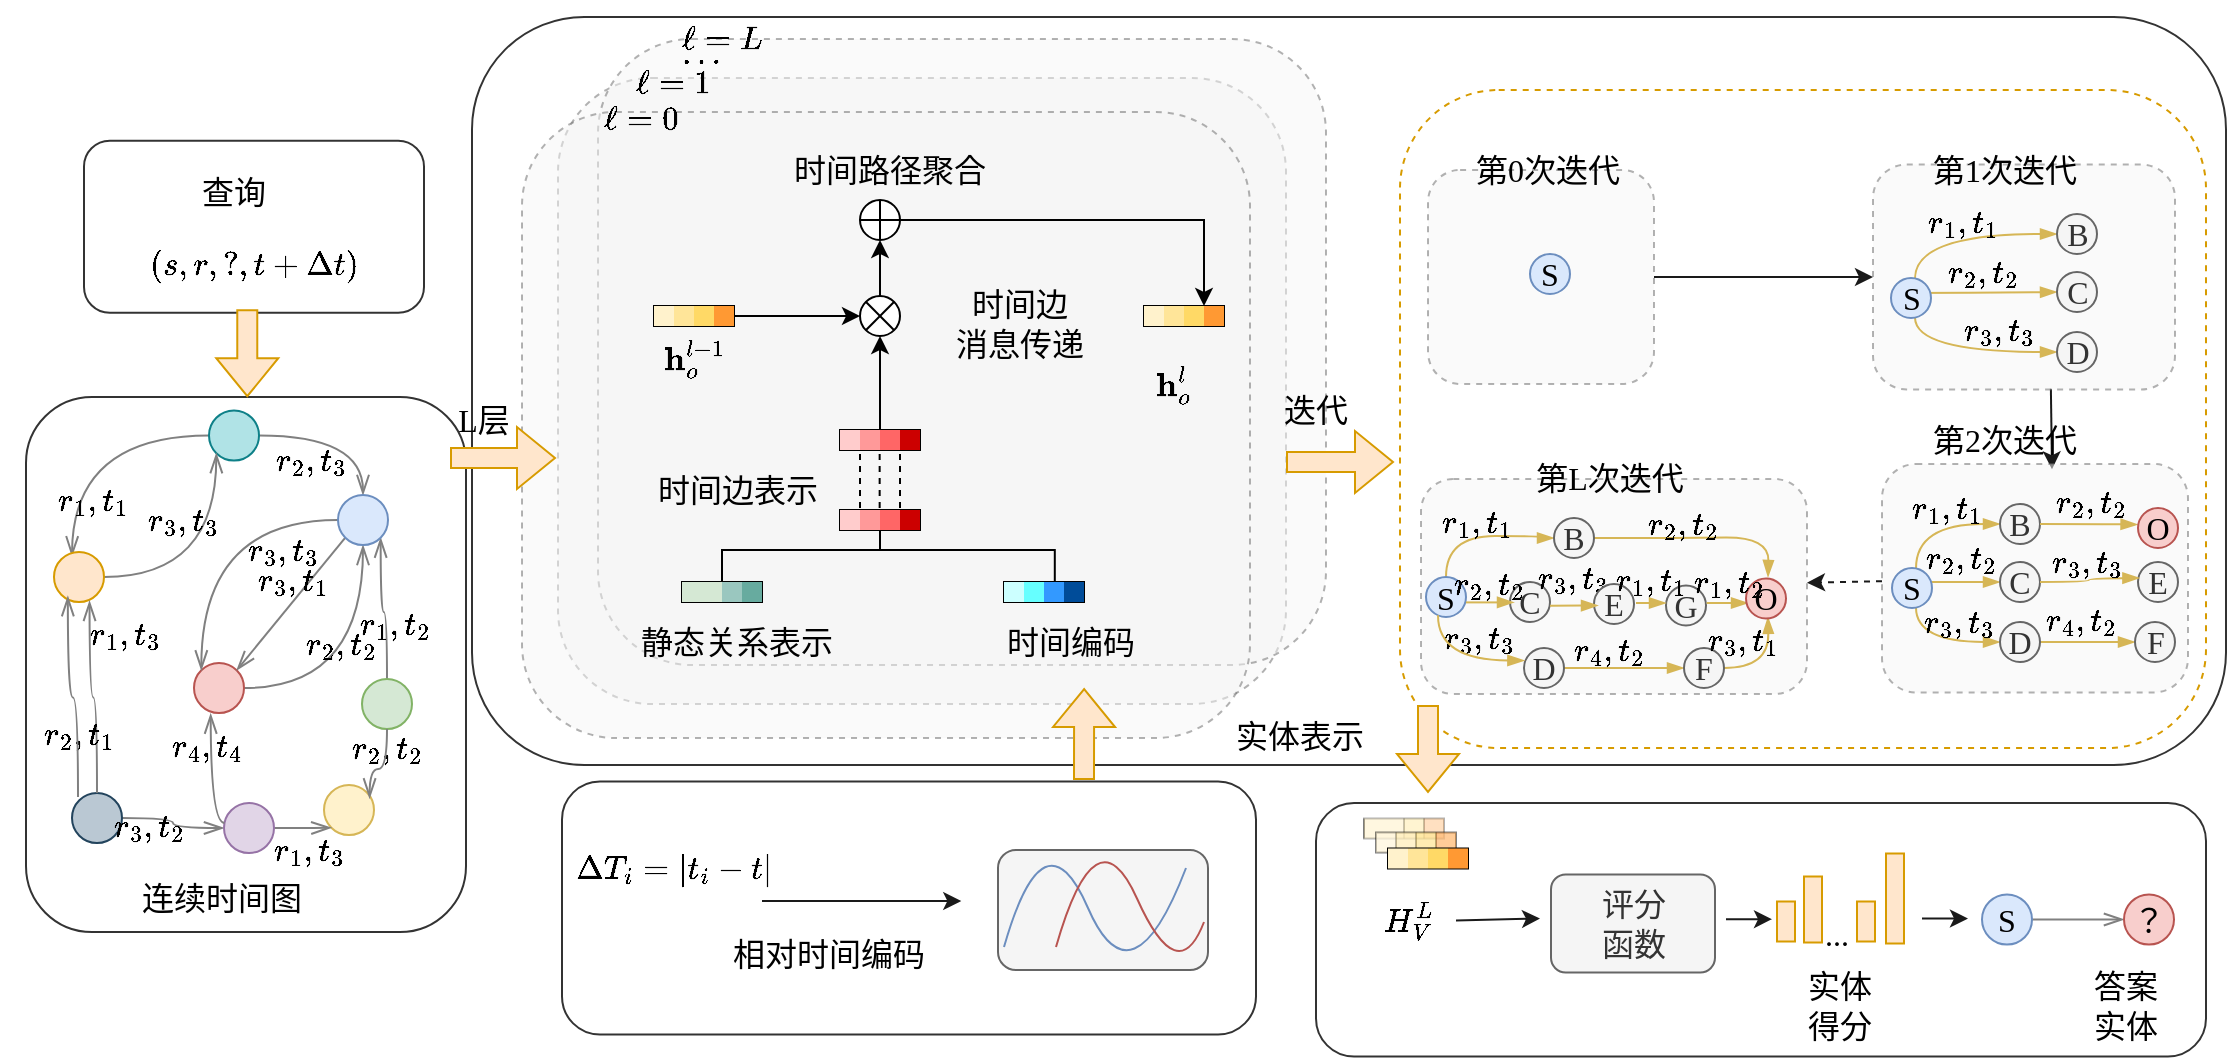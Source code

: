 <mxfile version="26.2.13">
  <diagram name="第 1 页" id="oxYz_CxKr9acIel-ecoV">
    <mxGraphModel dx="2550" dy="2167" grid="1" gridSize="10" guides="1" tooltips="1" connect="1" arrows="1" fold="1" page="1" pageScale="1" pageWidth="827" pageHeight="1169" math="1" shadow="0">
      <root>
        <mxCell id="0" />
        <mxCell id="1" parent="0" />
        <mxCell id="xiuysdvOMZ7WoxL84lTf-1" value="" style="rounded=1;whiteSpace=wrap;html=1;fontFamily=宋体;fontSize=16;labelBackgroundColor=default;opacity=80;" vertex="1" parent="1">
          <mxGeometry x="-177" y="-337.5" width="877" height="374" as="geometry" />
        </mxCell>
        <mxCell id="xiuysdvOMZ7WoxL84lTf-2" value="" style="rounded=1;whiteSpace=wrap;html=1;fontFamily=宋体;fontSize=16;labelBackgroundColor=default;strokeColor=#666666;fillColor=#f5f5f5;dashed=1;opacity=50;fontColor=#333333;" vertex="1" parent="1">
          <mxGeometry x="-134" y="-307" width="364" height="313" as="geometry" />
        </mxCell>
        <mxCell id="xiuysdvOMZ7WoxL84lTf-3" value="" style="rounded=1;whiteSpace=wrap;html=1;fontFamily=宋体;fontSize=16;labelBackgroundColor=default;strokeColor=#666666;fillColor=#f5f5f5;dashed=1;opacity=50;fontColor=#333333;" vertex="1" parent="1">
          <mxGeometry x="-114" y="-326.5" width="364" height="313" as="geometry" />
        </mxCell>
        <mxCell id="xiuysdvOMZ7WoxL84lTf-4" value="" style="rounded=1;whiteSpace=wrap;html=1;fontFamily=宋体;fontSize=16;labelBackgroundColor=default;opacity=80;" vertex="1" parent="1">
          <mxGeometry x="-371" y="-275.63" width="170" height="86" as="geometry" />
        </mxCell>
        <mxCell id="xiuysdvOMZ7WoxL84lTf-5" value="" style="rounded=1;whiteSpace=wrap;html=1;fontFamily=宋体;fontSize=16;labelBackgroundColor=default;opacity=80;" vertex="1" parent="1">
          <mxGeometry x="-132" y="44.75" width="347" height="126.5" as="geometry" />
        </mxCell>
        <mxCell id="xiuysdvOMZ7WoxL84lTf-6" value="" style="rounded=1;whiteSpace=wrap;html=1;fontFamily=宋体;fontSize=16;fontColor=#333333;labelBackgroundColor=default;fillColor=#f5f5f5;strokeColor=#666666;" vertex="1" parent="1">
          <mxGeometry x="86" y="79" width="105" height="60" as="geometry" />
        </mxCell>
        <mxCell id="xiuysdvOMZ7WoxL84lTf-7" value="" style="rounded=1;whiteSpace=wrap;html=1;fontFamily=宋体;fontSize=16;labelBackgroundColor=default;opacity=80;" vertex="1" parent="1">
          <mxGeometry x="245" y="55.5" width="445" height="126.75" as="geometry" />
        </mxCell>
        <mxCell id="xiuysdvOMZ7WoxL84lTf-8" value="" style="rounded=1;whiteSpace=wrap;html=1;strokeColor=#d79b00;fillColor=none;dashed=1;fontSize=16;fontFamily=宋体;" vertex="1" parent="1">
          <mxGeometry x="287" y="-301" width="403" height="329" as="geometry" />
        </mxCell>
        <mxCell id="xiuysdvOMZ7WoxL84lTf-9" value="" style="rounded=1;whiteSpace=wrap;html=1;fontFamily=宋体;fontSize=16;labelBackgroundColor=default;strokeColor=#666666;fillColor=#f5f5f5;dashed=1;opacity=50;fontColor=#333333;" vertex="1" parent="1">
          <mxGeometry x="-152" y="-290" width="364" height="313" as="geometry" />
        </mxCell>
        <mxCell id="xiuysdvOMZ7WoxL84lTf-10" value="" style="rounded=1;whiteSpace=wrap;html=1;fontFamily=宋体;fontSize=16;labelBackgroundColor=default;fillStyle=auto;opacity=80;" vertex="1" parent="1">
          <mxGeometry x="-400" y="-147.5" width="220" height="267.5" as="geometry" />
        </mxCell>
        <mxCell id="xiuysdvOMZ7WoxL84lTf-11" style="edgeStyle=orthogonalEdgeStyle;shape=connector;curved=1;rounded=0;orthogonalLoop=1;jettySize=auto;html=1;strokeColor=#808080;strokeWidth=1;align=center;verticalAlign=middle;fontFamily=宋体;fontSize=16;fontColor=default;labelBackgroundColor=default;startSize=8;endArrow=openThin;endFill=0;endSize=8;exitX=0;exitY=0.5;exitDx=0;exitDy=0;" edge="1" parent="1" source="xiuysdvOMZ7WoxL84lTf-13">
          <mxGeometry relative="1" as="geometry">
            <mxPoint x="-377.005" y="-67.866" as="targetPoint" />
            <mxPoint x="-306.69" y="-167.5" as="sourcePoint" />
          </mxGeometry>
        </mxCell>
        <mxCell id="xiuysdvOMZ7WoxL84lTf-12" style="edgeStyle=orthogonalEdgeStyle;shape=connector;curved=1;rounded=0;orthogonalLoop=1;jettySize=auto;html=1;entryX=0.5;entryY=0;entryDx=0;entryDy=0;strokeColor=#808080;strokeWidth=1;align=center;verticalAlign=middle;fontFamily=宋体;fontSize=16;fontColor=default;labelBackgroundColor=default;startSize=8;endArrow=openThin;endFill=0;endSize=8;" edge="1" parent="1" source="xiuysdvOMZ7WoxL84lTf-13" target="xiuysdvOMZ7WoxL84lTf-29">
          <mxGeometry relative="1" as="geometry" />
        </mxCell>
        <mxCell id="xiuysdvOMZ7WoxL84lTf-13" value="" style="ellipse;whiteSpace=wrap;html=1;aspect=fixed;fillColor=#b0e3e6;strokeColor=#0e8088;fontSize=16;fontFamily=宋体;" vertex="1" parent="1">
          <mxGeometry x="-308.5" y="-140.75" width="25" height="25" as="geometry" />
        </mxCell>
        <mxCell id="xiuysdvOMZ7WoxL84lTf-14" value="" style="ellipse;whiteSpace=wrap;html=1;aspect=fixed;fillColor=#fff2cc;strokeColor=#d6b656;direction=south;fontSize=16;fontFamily=宋体;" vertex="1" parent="1">
          <mxGeometry x="-251" y="46.5" width="25" height="25" as="geometry" />
        </mxCell>
        <mxCell id="xiuysdvOMZ7WoxL84lTf-15" style="edgeStyle=orthogonalEdgeStyle;shape=connector;curved=1;rounded=0;orthogonalLoop=1;jettySize=auto;html=1;entryX=0;entryY=1;entryDx=0;entryDy=0;strokeColor=#808080;strokeWidth=1;align=center;verticalAlign=middle;fontFamily=宋体;fontSize=16;fontColor=default;labelBackgroundColor=default;startSize=8;endArrow=openThin;endFill=0;endSize=8;" edge="1" parent="1" source="xiuysdvOMZ7WoxL84lTf-16" target="xiuysdvOMZ7WoxL84lTf-13">
          <mxGeometry relative="1" as="geometry" />
        </mxCell>
        <mxCell id="xiuysdvOMZ7WoxL84lTf-16" value="" style="ellipse;whiteSpace=wrap;html=1;aspect=fixed;fillColor=#ffe6cc;strokeColor=#d79b00;fontSize=16;fontFamily=宋体;" vertex="1" parent="1">
          <mxGeometry x="-386" y="-70" width="25" height="25" as="geometry" />
        </mxCell>
        <mxCell id="xiuysdvOMZ7WoxL84lTf-17" style="edgeStyle=orthogonalEdgeStyle;shape=connector;curved=1;rounded=0;orthogonalLoop=1;jettySize=auto;html=1;strokeColor=#808080;strokeWidth=1;align=center;verticalAlign=middle;fontFamily=宋体;fontSize=16;fontColor=default;labelBackgroundColor=default;startSize=8;endArrow=openThin;endFill=0;endSize=8;" edge="1" parent="1" source="xiuysdvOMZ7WoxL84lTf-18" target="xiuysdvOMZ7WoxL84lTf-29">
          <mxGeometry relative="1" as="geometry" />
        </mxCell>
        <mxCell id="xiuysdvOMZ7WoxL84lTf-18" value="" style="ellipse;whiteSpace=wrap;html=1;aspect=fixed;fillColor=#f8cecc;strokeColor=#b85450;fontSize=16;fontFamily=宋体;" vertex="1" parent="1">
          <mxGeometry x="-316" y="-14.5" width="25" height="25" as="geometry" />
        </mxCell>
        <mxCell id="xiuysdvOMZ7WoxL84lTf-20" style="edgeStyle=orthogonalEdgeStyle;shape=connector;curved=1;rounded=0;orthogonalLoop=1;jettySize=auto;html=1;strokeColor=#808080;strokeWidth=1;align=center;verticalAlign=middle;fontFamily=宋体;fontSize=16;fontColor=default;labelBackgroundColor=default;startSize=8;endArrow=openThin;endFill=0;endSize=8;" edge="1" parent="1" source="xiuysdvOMZ7WoxL84lTf-21" target="xiuysdvOMZ7WoxL84lTf-26">
          <mxGeometry relative="1" as="geometry" />
        </mxCell>
        <mxCell id="xiuysdvOMZ7WoxL84lTf-21" value="" style="ellipse;whiteSpace=wrap;html=1;aspect=fixed;fillColor=#bac8d3;strokeColor=#23445d;fontSize=16;fontFamily=宋体;" vertex="1" parent="1">
          <mxGeometry x="-377" y="50.5" width="25" height="25" as="geometry" />
        </mxCell>
        <mxCell id="xiuysdvOMZ7WoxL84lTf-222" style="edgeStyle=orthogonalEdgeStyle;shape=connector;curved=1;rounded=0;orthogonalLoop=1;jettySize=auto;html=1;entryX=1;entryY=1;entryDx=0;entryDy=0;strokeColor=#808080;strokeWidth=1;align=center;verticalAlign=middle;fontFamily=宋体;fontSize=16;fontColor=default;labelBackgroundColor=default;startSize=8;endArrow=openThin;endFill=0;endSize=8;" edge="1" parent="1" source="xiuysdvOMZ7WoxL84lTf-24" target="xiuysdvOMZ7WoxL84lTf-29">
          <mxGeometry relative="1" as="geometry" />
        </mxCell>
        <mxCell id="xiuysdvOMZ7WoxL84lTf-24" value="" style="ellipse;whiteSpace=wrap;html=1;aspect=fixed;fillColor=#d5e8d4;strokeColor=#82b366;fontSize=16;fontFamily=宋体;" vertex="1" parent="1">
          <mxGeometry x="-232" y="-6.5" width="25" height="25" as="geometry" />
        </mxCell>
        <mxCell id="xiuysdvOMZ7WoxL84lTf-228" style="edgeStyle=orthogonalEdgeStyle;shape=connector;curved=1;rounded=0;orthogonalLoop=1;jettySize=auto;html=1;entryX=1;entryY=1;entryDx=0;entryDy=0;strokeColor=#808080;strokeWidth=1;align=center;verticalAlign=middle;fontFamily=宋体;fontSize=16;fontColor=default;labelBackgroundColor=default;startSize=8;endArrow=openThin;endFill=0;endSize=8;" edge="1" parent="1" source="xiuysdvOMZ7WoxL84lTf-26" target="xiuysdvOMZ7WoxL84lTf-14">
          <mxGeometry relative="1" as="geometry" />
        </mxCell>
        <mxCell id="xiuysdvOMZ7WoxL84lTf-26" value="" style="ellipse;whiteSpace=wrap;html=1;aspect=fixed;fillColor=#e1d5e7;strokeColor=#9673a6;fontSize=16;fontFamily=宋体;" vertex="1" parent="1">
          <mxGeometry x="-301" y="55.5" width="25" height="25" as="geometry" />
        </mxCell>
        <mxCell id="xiuysdvOMZ7WoxL84lTf-27" style="edgeStyle=orthogonalEdgeStyle;shape=connector;curved=1;rounded=0;orthogonalLoop=1;jettySize=auto;html=1;entryX=0;entryY=0;entryDx=0;entryDy=0;strokeColor=#808080;strokeWidth=1;align=center;verticalAlign=middle;fontFamily=宋体;fontSize=16;fontColor=default;labelBackgroundColor=default;startSize=8;endArrow=openThin;endFill=0;endSize=8;" edge="1" parent="1" source="xiuysdvOMZ7WoxL84lTf-29" target="xiuysdvOMZ7WoxL84lTf-18">
          <mxGeometry relative="1" as="geometry" />
        </mxCell>
        <mxCell id="xiuysdvOMZ7WoxL84lTf-28" style="shape=connector;rounded=0;orthogonalLoop=1;jettySize=auto;html=1;entryX=1;entryY=0;entryDx=0;entryDy=0;strokeColor=#808080;strokeWidth=1;align=center;verticalAlign=middle;fontFamily=宋体;fontSize=16;fontColor=default;labelBackgroundColor=default;startSize=8;endArrow=openThin;endFill=0;endSize=8;exitX=0;exitY=1;exitDx=0;exitDy=0;" edge="1" parent="1" source="xiuysdvOMZ7WoxL84lTf-29" target="xiuysdvOMZ7WoxL84lTf-18">
          <mxGeometry relative="1" as="geometry">
            <mxPoint x="-243.8" y="-73.496" as="sourcePoint" />
            <mxPoint x="-273.997" y="-4.823" as="targetPoint" />
          </mxGeometry>
        </mxCell>
        <mxCell id="xiuysdvOMZ7WoxL84lTf-29" value="" style="ellipse;whiteSpace=wrap;html=1;aspect=fixed;fillColor=#dae8fc;strokeColor=#6c8ebf;fontSize=16;fontFamily=宋体;" vertex="1" parent="1">
          <mxGeometry x="-244" y="-98.5" width="25" height="25" as="geometry" />
        </mxCell>
        <mxCell id="xiuysdvOMZ7WoxL84lTf-30" value="" style="shape=table;startSize=0;container=1;collapsible=0;childLayout=tableLayout;fontSize=16;fontFamily=宋体;" vertex="1" parent="1">
          <mxGeometry x="-72" y="-55" width="40" height="10" as="geometry" />
        </mxCell>
        <mxCell id="xiuysdvOMZ7WoxL84lTf-31" value="" style="shape=tableRow;horizontal=0;startSize=0;swimlaneHead=0;swimlaneBody=0;strokeColor=inherit;top=0;left=0;bottom=0;right=0;collapsible=0;dropTarget=0;fillColor=none;points=[[0,0.5],[1,0.5]];portConstraint=eastwest;fontSize=16;fontFamily=宋体;" vertex="1" parent="xiuysdvOMZ7WoxL84lTf-30">
          <mxGeometry width="40" height="10" as="geometry" />
        </mxCell>
        <mxCell id="xiuysdvOMZ7WoxL84lTf-32" value="" style="shape=partialRectangle;html=1;whiteSpace=wrap;connectable=0;strokeColor=#d6b656;overflow=hidden;fillColor=#D5E8D4;top=0;left=0;bottom=0;right=0;pointerEvents=1;fontSize=16;fontFamily=宋体;" vertex="1" parent="xiuysdvOMZ7WoxL84lTf-31">
          <mxGeometry width="10" height="10" as="geometry">
            <mxRectangle width="10" height="10" as="alternateBounds" />
          </mxGeometry>
        </mxCell>
        <mxCell id="xiuysdvOMZ7WoxL84lTf-33" value="" style="shape=partialRectangle;html=1;whiteSpace=wrap;connectable=0;strokeColor=#d6b656;overflow=hidden;fillColor=#D5E8D4;top=0;left=0;bottom=0;right=0;pointerEvents=1;fontSize=16;fontFamily=宋体;" vertex="1" parent="xiuysdvOMZ7WoxL84lTf-31">
          <mxGeometry x="10" width="10" height="10" as="geometry">
            <mxRectangle width="10" height="10" as="alternateBounds" />
          </mxGeometry>
        </mxCell>
        <mxCell id="xiuysdvOMZ7WoxL84lTf-34" value="" style="shape=partialRectangle;html=1;whiteSpace=wrap;connectable=0;strokeColor=#d6b656;overflow=hidden;fillColor=#9AC7BF;top=0;left=0;bottom=0;right=0;pointerEvents=1;fontSize=16;fontFamily=宋体;" vertex="1" parent="xiuysdvOMZ7WoxL84lTf-31">
          <mxGeometry x="20" width="10" height="10" as="geometry">
            <mxRectangle width="10" height="10" as="alternateBounds" />
          </mxGeometry>
        </mxCell>
        <mxCell id="xiuysdvOMZ7WoxL84lTf-35" style="shape=partialRectangle;html=1;whiteSpace=wrap;connectable=0;strokeColor=#333300;overflow=hidden;fillColor=#67AB9F;top=0;left=0;bottom=0;right=0;pointerEvents=1;fontSize=16;fontFamily=宋体;" vertex="1" parent="xiuysdvOMZ7WoxL84lTf-31">
          <mxGeometry x="30" width="10" height="10" as="geometry">
            <mxRectangle width="10" height="10" as="alternateBounds" />
          </mxGeometry>
        </mxCell>
        <mxCell id="xiuysdvOMZ7WoxL84lTf-36" style="edgeStyle=orthogonalEdgeStyle;rounded=0;orthogonalLoop=1;jettySize=auto;html=1;entryX=0.5;entryY=0;entryDx=0;entryDy=0;fontSize=16;startSize=8;endSize=8;endArrow=none;endFill=0;fontFamily=宋体;" edge="1" parent="1" source="xiuysdvOMZ7WoxL84lTf-37" target="xiuysdvOMZ7WoxL84lTf-30">
          <mxGeometry relative="1" as="geometry">
            <Array as="points">
              <mxPoint x="27" y="-71" />
              <mxPoint x="-52" y="-71" />
            </Array>
          </mxGeometry>
        </mxCell>
        <mxCell id="xiuysdvOMZ7WoxL84lTf-37" value="" style="shape=table;startSize=0;container=1;collapsible=0;childLayout=tableLayout;fontSize=16;fontFamily=宋体;" vertex="1" parent="1">
          <mxGeometry x="7" y="-91" width="40" height="10" as="geometry" />
        </mxCell>
        <mxCell id="xiuysdvOMZ7WoxL84lTf-38" value="" style="shape=tableRow;horizontal=0;startSize=0;swimlaneHead=0;swimlaneBody=0;strokeColor=inherit;top=0;left=0;bottom=0;right=0;collapsible=0;dropTarget=0;fillColor=none;points=[[0,0.5],[1,0.5]];portConstraint=eastwest;fontSize=16;fontFamily=宋体;" vertex="1" parent="xiuysdvOMZ7WoxL84lTf-37">
          <mxGeometry width="40" height="10" as="geometry" />
        </mxCell>
        <mxCell id="xiuysdvOMZ7WoxL84lTf-39" value="" style="shape=partialRectangle;html=1;whiteSpace=wrap;connectable=0;strokeColor=#d6b656;overflow=hidden;fillColor=#FFCCCC;top=0;left=0;bottom=0;right=0;pointerEvents=1;fontSize=16;fontFamily=宋体;" vertex="1" parent="xiuysdvOMZ7WoxL84lTf-38">
          <mxGeometry width="10" height="10" as="geometry">
            <mxRectangle width="10" height="10" as="alternateBounds" />
          </mxGeometry>
        </mxCell>
        <mxCell id="xiuysdvOMZ7WoxL84lTf-40" value="" style="shape=partialRectangle;html=1;whiteSpace=wrap;connectable=0;strokeColor=#d6b656;overflow=hidden;fillColor=#FF9999;top=0;left=0;bottom=0;right=0;pointerEvents=1;fontSize=16;fontFamily=宋体;" vertex="1" parent="xiuysdvOMZ7WoxL84lTf-38">
          <mxGeometry x="10" width="10" height="10" as="geometry">
            <mxRectangle width="10" height="10" as="alternateBounds" />
          </mxGeometry>
        </mxCell>
        <mxCell id="xiuysdvOMZ7WoxL84lTf-41" value="" style="shape=partialRectangle;html=1;whiteSpace=wrap;connectable=0;strokeColor=#d6b656;overflow=hidden;fillColor=#FF6666;top=0;left=0;bottom=0;right=0;pointerEvents=1;fontSize=16;fontFamily=宋体;" vertex="1" parent="xiuysdvOMZ7WoxL84lTf-38">
          <mxGeometry x="20" width="10" height="10" as="geometry">
            <mxRectangle width="10" height="10" as="alternateBounds" />
          </mxGeometry>
        </mxCell>
        <mxCell id="xiuysdvOMZ7WoxL84lTf-42" style="shape=partialRectangle;html=1;whiteSpace=wrap;connectable=0;strokeColor=#333300;overflow=hidden;fillColor=#CC0000;top=0;left=0;bottom=0;right=0;pointerEvents=1;fontSize=16;fontFamily=宋体;" vertex="1" parent="xiuysdvOMZ7WoxL84lTf-38">
          <mxGeometry x="30" width="10" height="10" as="geometry">
            <mxRectangle width="10" height="10" as="alternateBounds" />
          </mxGeometry>
        </mxCell>
        <mxCell id="xiuysdvOMZ7WoxL84lTf-43" value="" style="shape=table;startSize=0;container=1;collapsible=0;childLayout=tableLayout;fontSize=16;fontFamily=宋体;" vertex="1" parent="1">
          <mxGeometry x="89" y="-55" width="40" height="10" as="geometry" />
        </mxCell>
        <mxCell id="xiuysdvOMZ7WoxL84lTf-44" value="" style="shape=tableRow;horizontal=0;startSize=0;swimlaneHead=0;swimlaneBody=0;strokeColor=inherit;top=0;left=0;bottom=0;right=0;collapsible=0;dropTarget=0;fillColor=none;points=[[0,0.5],[1,0.5]];portConstraint=eastwest;fontSize=16;fontFamily=宋体;" vertex="1" parent="xiuysdvOMZ7WoxL84lTf-43">
          <mxGeometry width="40" height="10" as="geometry" />
        </mxCell>
        <mxCell id="xiuysdvOMZ7WoxL84lTf-45" value="" style="shape=partialRectangle;html=1;whiteSpace=wrap;connectable=0;strokeColor=#d6b656;overflow=hidden;fillColor=#CCFFFF;top=0;left=0;bottom=0;right=0;pointerEvents=1;fontSize=16;fontFamily=宋体;" vertex="1" parent="xiuysdvOMZ7WoxL84lTf-44">
          <mxGeometry width="10" height="10" as="geometry">
            <mxRectangle width="10" height="10" as="alternateBounds" />
          </mxGeometry>
        </mxCell>
        <mxCell id="xiuysdvOMZ7WoxL84lTf-46" value="" style="shape=partialRectangle;html=1;whiteSpace=wrap;connectable=0;strokeColor=#d6b656;overflow=hidden;fillColor=#66FFFF;top=0;left=0;bottom=0;right=0;pointerEvents=1;fontSize=16;fontFamily=宋体;" vertex="1" parent="xiuysdvOMZ7WoxL84lTf-44">
          <mxGeometry x="10" width="10" height="10" as="geometry">
            <mxRectangle width="10" height="10" as="alternateBounds" />
          </mxGeometry>
        </mxCell>
        <mxCell id="xiuysdvOMZ7WoxL84lTf-47" value="" style="shape=partialRectangle;html=1;whiteSpace=wrap;connectable=0;strokeColor=#d6b656;overflow=hidden;fillColor=#3399FF;top=0;left=0;bottom=0;right=0;pointerEvents=1;fontSize=16;fontFamily=宋体;" vertex="1" parent="xiuysdvOMZ7WoxL84lTf-44">
          <mxGeometry x="20" width="10" height="10" as="geometry">
            <mxRectangle width="10" height="10" as="alternateBounds" />
          </mxGeometry>
        </mxCell>
        <mxCell id="xiuysdvOMZ7WoxL84lTf-48" style="shape=partialRectangle;html=1;whiteSpace=wrap;connectable=0;strokeColor=#333300;overflow=hidden;fillColor=#004C99;top=0;left=0;bottom=0;right=0;pointerEvents=1;fontSize=16;fontFamily=宋体;" vertex="1" parent="xiuysdvOMZ7WoxL84lTf-44">
          <mxGeometry x="30" width="10" height="10" as="geometry">
            <mxRectangle width="10" height="10" as="alternateBounds" />
          </mxGeometry>
        </mxCell>
        <mxCell id="xiuysdvOMZ7WoxL84lTf-49" style="edgeStyle=orthogonalEdgeStyle;rounded=0;orthogonalLoop=1;jettySize=auto;html=1;entryX=0.635;entryY=-0.054;entryDx=0;entryDy=0;entryPerimeter=0;fontSize=16;startSize=8;endSize=8;endArrow=none;endFill=0;fontFamily=宋体;" edge="1" parent="1" source="xiuysdvOMZ7WoxL84lTf-37" target="xiuysdvOMZ7WoxL84lTf-43">
          <mxGeometry relative="1" as="geometry">
            <Array as="points">
              <mxPoint x="27" y="-71" />
              <mxPoint x="114" y="-71" />
            </Array>
          </mxGeometry>
        </mxCell>
        <mxCell id="xiuysdvOMZ7WoxL84lTf-50" value="&lt;font&gt;时间边表示&lt;/font&gt;" style="text;html=1;align=center;verticalAlign=middle;whiteSpace=wrap;rounded=0;fontSize=16;fontFamily=宋体;" vertex="1" parent="1">
          <mxGeometry x="-118.5" y="-116" width="148" height="30" as="geometry" />
        </mxCell>
        <mxCell id="xiuysdvOMZ7WoxL84lTf-51" value="&lt;font&gt;静态关系表示&lt;/font&gt;" style="text;html=1;align=center;verticalAlign=middle;whiteSpace=wrap;rounded=0;fontSize=16;fontFamily=宋体;" vertex="1" parent="1">
          <mxGeometry x="-128" y="-40.5" width="167" height="30" as="geometry" />
        </mxCell>
        <mxCell id="xiuysdvOMZ7WoxL84lTf-52" value="&lt;font&gt;时间编码&lt;/font&gt;" style="text;html=1;align=center;verticalAlign=middle;whiteSpace=wrap;rounded=0;fontSize=16;fontFamily=宋体;" vertex="1" parent="1">
          <mxGeometry x="39" y="-40.5" width="167" height="30" as="geometry" />
        </mxCell>
        <mxCell id="xiuysdvOMZ7WoxL84lTf-53" style="edgeStyle=orthogonalEdgeStyle;rounded=0;orthogonalLoop=1;jettySize=auto;html=1;entryX=0.5;entryY=1;entryDx=0;entryDy=0;fontSize=16;fontFamily=宋体;" edge="1" parent="1" source="xiuysdvOMZ7WoxL84lTf-54" target="xiuysdvOMZ7WoxL84lTf-121">
          <mxGeometry relative="1" as="geometry" />
        </mxCell>
        <mxCell id="xiuysdvOMZ7WoxL84lTf-54" value="" style="shape=sumEllipse;perimeter=ellipsePerimeter;whiteSpace=wrap;html=1;backgroundOutline=1;fontFamily=宋体;fontSize=16;fontColor=default;labelBackgroundColor=default;" vertex="1" parent="1">
          <mxGeometry x="17" y="-198" width="20" height="20" as="geometry" />
        </mxCell>
        <mxCell id="xiuysdvOMZ7WoxL84lTf-55" value="" style="shape=table;startSize=0;container=1;collapsible=0;childLayout=tableLayout;fontSize=16;fontFamily=宋体;" vertex="1" parent="1">
          <mxGeometry x="159" y="-193" width="40" height="10" as="geometry" />
        </mxCell>
        <mxCell id="xiuysdvOMZ7WoxL84lTf-56" value="" style="shape=tableRow;horizontal=0;startSize=0;swimlaneHead=0;swimlaneBody=0;strokeColor=inherit;top=0;left=0;bottom=0;right=0;collapsible=0;dropTarget=0;fillColor=none;points=[[0,0.5],[1,0.5]];portConstraint=eastwest;fontSize=16;fontFamily=宋体;" vertex="1" parent="xiuysdvOMZ7WoxL84lTf-55">
          <mxGeometry width="40" height="10" as="geometry" />
        </mxCell>
        <mxCell id="xiuysdvOMZ7WoxL84lTf-57" value="" style="shape=partialRectangle;html=1;whiteSpace=wrap;connectable=0;strokeColor=#d6b656;overflow=hidden;fillColor=#fff2cc;top=0;left=0;bottom=0;right=0;pointerEvents=1;fontSize=16;fontFamily=宋体;" vertex="1" parent="xiuysdvOMZ7WoxL84lTf-56">
          <mxGeometry width="10" height="10" as="geometry">
            <mxRectangle width="10" height="10" as="alternateBounds" />
          </mxGeometry>
        </mxCell>
        <mxCell id="xiuysdvOMZ7WoxL84lTf-58" value="" style="shape=partialRectangle;html=1;whiteSpace=wrap;connectable=0;strokeColor=#d6b656;overflow=hidden;fillColor=#FFE599;top=0;left=0;bottom=0;right=0;pointerEvents=1;fontSize=16;fontFamily=宋体;" vertex="1" parent="xiuysdvOMZ7WoxL84lTf-56">
          <mxGeometry x="10" width="10" height="10" as="geometry">
            <mxRectangle width="10" height="10" as="alternateBounds" />
          </mxGeometry>
        </mxCell>
        <mxCell id="xiuysdvOMZ7WoxL84lTf-59" value="" style="shape=partialRectangle;html=1;whiteSpace=wrap;connectable=0;strokeColor=#d6b656;overflow=hidden;fillColor=#FFD966;top=0;left=0;bottom=0;right=0;pointerEvents=1;fontSize=16;fontFamily=宋体;" vertex="1" parent="xiuysdvOMZ7WoxL84lTf-56">
          <mxGeometry x="20" width="10" height="10" as="geometry">
            <mxRectangle width="10" height="10" as="alternateBounds" />
          </mxGeometry>
        </mxCell>
        <mxCell id="xiuysdvOMZ7WoxL84lTf-60" style="shape=partialRectangle;html=1;whiteSpace=wrap;connectable=0;strokeColor=#333300;overflow=hidden;fillColor=#FF9933;top=0;left=0;bottom=0;right=0;pointerEvents=1;fontSize=16;fontFamily=宋体;" vertex="1" parent="xiuysdvOMZ7WoxL84lTf-56">
          <mxGeometry x="30" width="10" height="10" as="geometry">
            <mxRectangle width="10" height="10" as="alternateBounds" />
          </mxGeometry>
        </mxCell>
        <mxCell id="xiuysdvOMZ7WoxL84lTf-61" value="" style="shape=table;startSize=0;container=1;collapsible=0;childLayout=tableLayout;fontSize=16;fontFamily=宋体;" vertex="1" parent="1">
          <mxGeometry x="-86" y="-193" width="40" height="10" as="geometry" />
        </mxCell>
        <mxCell id="xiuysdvOMZ7WoxL84lTf-62" value="" style="shape=tableRow;horizontal=0;startSize=0;swimlaneHead=0;swimlaneBody=0;strokeColor=inherit;top=0;left=0;bottom=0;right=0;collapsible=0;dropTarget=0;fillColor=none;points=[[0,0.5],[1,0.5]];portConstraint=eastwest;fontSize=16;fontFamily=宋体;" vertex="1" parent="xiuysdvOMZ7WoxL84lTf-61">
          <mxGeometry width="40" height="10" as="geometry" />
        </mxCell>
        <mxCell id="xiuysdvOMZ7WoxL84lTf-63" value="" style="shape=partialRectangle;html=1;whiteSpace=wrap;connectable=0;strokeColor=#d6b656;overflow=hidden;fillColor=#fff2cc;top=0;left=0;bottom=0;right=0;pointerEvents=1;fontSize=16;fontFamily=宋体;" vertex="1" parent="xiuysdvOMZ7WoxL84lTf-62">
          <mxGeometry width="10" height="10" as="geometry">
            <mxRectangle width="10" height="10" as="alternateBounds" />
          </mxGeometry>
        </mxCell>
        <mxCell id="xiuysdvOMZ7WoxL84lTf-64" value="" style="shape=partialRectangle;html=1;whiteSpace=wrap;connectable=0;strokeColor=#d6b656;overflow=hidden;fillColor=#FFE599;top=0;left=0;bottom=0;right=0;pointerEvents=1;fontSize=16;fontFamily=宋体;" vertex="1" parent="xiuysdvOMZ7WoxL84lTf-62">
          <mxGeometry x="10" width="10" height="10" as="geometry">
            <mxRectangle width="10" height="10" as="alternateBounds" />
          </mxGeometry>
        </mxCell>
        <mxCell id="xiuysdvOMZ7WoxL84lTf-65" value="" style="shape=partialRectangle;html=1;whiteSpace=wrap;connectable=0;strokeColor=#d6b656;overflow=hidden;fillColor=#FFD966;top=0;left=0;bottom=0;right=0;pointerEvents=1;fontSize=16;fontFamily=宋体;" vertex="1" parent="xiuysdvOMZ7WoxL84lTf-62">
          <mxGeometry x="20" width="10" height="10" as="geometry">
            <mxRectangle width="10" height="10" as="alternateBounds" />
          </mxGeometry>
        </mxCell>
        <mxCell id="xiuysdvOMZ7WoxL84lTf-66" style="shape=partialRectangle;html=1;whiteSpace=wrap;connectable=0;strokeColor=#333300;overflow=hidden;fillColor=#FF9933;top=0;left=0;bottom=0;right=0;pointerEvents=1;fontSize=16;fontFamily=宋体;" vertex="1" parent="xiuysdvOMZ7WoxL84lTf-62">
          <mxGeometry x="30" width="10" height="10" as="geometry">
            <mxRectangle width="10" height="10" as="alternateBounds" />
          </mxGeometry>
        </mxCell>
        <mxCell id="xiuysdvOMZ7WoxL84lTf-67" value="&lt;span style=&quot;font-weight: normal;&quot;&gt;&lt;font&gt;时间路径聚合&lt;/font&gt;&lt;/span&gt;" style="text;html=1;align=center;verticalAlign=middle;whiteSpace=wrap;rounded=0;fontFamily=宋体;fontSize=16;fontColor=default;labelBackgroundColor=none;fontStyle=1" vertex="1" parent="1">
          <mxGeometry x="-36" y="-276" width="136" height="30" as="geometry" />
        </mxCell>
        <mxCell id="xiuysdvOMZ7WoxL84lTf-68" value="" style="shape=table;startSize=0;container=1;collapsible=0;childLayout=tableLayout;fontSize=16;opacity=30;fontFamily=宋体;" vertex="1" parent="1">
          <mxGeometry x="269" y="63.25" width="40" height="10" as="geometry" />
        </mxCell>
        <mxCell id="xiuysdvOMZ7WoxL84lTf-69" value="" style="shape=tableRow;horizontal=0;startSize=0;swimlaneHead=0;swimlaneBody=0;strokeColor=inherit;top=0;left=0;bottom=0;right=0;collapsible=0;dropTarget=0;fillColor=none;points=[[0,0.5],[1,0.5]];portConstraint=eastwest;fontSize=16;opacity=30;fontFamily=宋体;" vertex="1" parent="xiuysdvOMZ7WoxL84lTf-68">
          <mxGeometry width="40" height="10" as="geometry" />
        </mxCell>
        <mxCell id="xiuysdvOMZ7WoxL84lTf-70" value="" style="shape=partialRectangle;html=1;whiteSpace=wrap;connectable=0;strokeColor=#d6b656;overflow=hidden;fillColor=#fff2cc;top=0;left=0;bottom=0;right=0;pointerEvents=1;fontSize=16;opacity=30;fontFamily=宋体;" vertex="1" parent="xiuysdvOMZ7WoxL84lTf-69">
          <mxGeometry height="10" as="geometry">
            <mxRectangle height="10" as="alternateBounds" />
          </mxGeometry>
        </mxCell>
        <mxCell id="xiuysdvOMZ7WoxL84lTf-71" value="" style="shape=partialRectangle;html=1;whiteSpace=wrap;connectable=0;strokeColor=#d6b656;overflow=hidden;fillColor=#FFE599;top=0;left=0;bottom=0;right=0;pointerEvents=1;fontSize=16;opacity=30;fontFamily=宋体;" vertex="1" parent="xiuysdvOMZ7WoxL84lTf-69">
          <mxGeometry width="20" height="10" as="geometry">
            <mxRectangle width="20" height="10" as="alternateBounds" />
          </mxGeometry>
        </mxCell>
        <mxCell id="xiuysdvOMZ7WoxL84lTf-72" value="" style="shape=partialRectangle;html=1;whiteSpace=wrap;connectable=0;strokeColor=#d6b656;overflow=hidden;fillColor=#FFD966;top=0;left=0;bottom=0;right=0;pointerEvents=1;fontSize=16;opacity=30;fontFamily=宋体;" vertex="1" parent="xiuysdvOMZ7WoxL84lTf-69">
          <mxGeometry x="20" width="10" height="10" as="geometry">
            <mxRectangle width="10" height="10" as="alternateBounds" />
          </mxGeometry>
        </mxCell>
        <mxCell id="xiuysdvOMZ7WoxL84lTf-73" style="shape=partialRectangle;html=1;whiteSpace=wrap;connectable=0;strokeColor=#333300;overflow=hidden;fillColor=#FF9933;top=0;left=0;bottom=0;right=0;pointerEvents=1;fontSize=16;opacity=30;fontFamily=宋体;" vertex="1" parent="xiuysdvOMZ7WoxL84lTf-69">
          <mxGeometry x="30" width="10" height="10" as="geometry">
            <mxRectangle width="10" height="10" as="alternateBounds" />
          </mxGeometry>
        </mxCell>
        <mxCell id="xiuysdvOMZ7WoxL84lTf-74" value="" style="shape=table;startSize=0;container=1;collapsible=0;childLayout=tableLayout;fontSize=16;opacity=50;fontFamily=宋体;" vertex="1" parent="1">
          <mxGeometry x="275" y="70.25" width="40" height="10" as="geometry" />
        </mxCell>
        <mxCell id="xiuysdvOMZ7WoxL84lTf-75" value="" style="shape=tableRow;horizontal=0;startSize=0;swimlaneHead=0;swimlaneBody=0;strokeColor=inherit;top=0;left=0;bottom=0;right=0;collapsible=0;dropTarget=0;fillColor=none;points=[[0,0.5],[1,0.5]];portConstraint=eastwest;fontSize=16;opacity=50;fontFamily=宋体;" vertex="1" parent="xiuysdvOMZ7WoxL84lTf-74">
          <mxGeometry width="40" height="10" as="geometry" />
        </mxCell>
        <mxCell id="xiuysdvOMZ7WoxL84lTf-76" value="" style="shape=partialRectangle;html=1;whiteSpace=wrap;connectable=0;strokeColor=#d6b656;overflow=hidden;fillColor=#fff2cc;top=0;left=0;bottom=0;right=0;pointerEvents=1;fontSize=16;opacity=50;fontFamily=宋体;" vertex="1" parent="xiuysdvOMZ7WoxL84lTf-75">
          <mxGeometry width="10" height="10" as="geometry">
            <mxRectangle width="10" height="10" as="alternateBounds" />
          </mxGeometry>
        </mxCell>
        <mxCell id="xiuysdvOMZ7WoxL84lTf-77" value="" style="shape=partialRectangle;html=1;whiteSpace=wrap;connectable=0;strokeColor=#d6b656;overflow=hidden;fillColor=#FFE599;top=0;left=0;bottom=0;right=0;pointerEvents=1;fontSize=16;opacity=50;fontFamily=宋体;" vertex="1" parent="xiuysdvOMZ7WoxL84lTf-75">
          <mxGeometry x="10" width="10" height="10" as="geometry">
            <mxRectangle width="10" height="10" as="alternateBounds" />
          </mxGeometry>
        </mxCell>
        <mxCell id="xiuysdvOMZ7WoxL84lTf-78" value="" style="shape=partialRectangle;html=1;whiteSpace=wrap;connectable=0;strokeColor=#d6b656;overflow=hidden;fillColor=#FFD966;top=0;left=0;bottom=0;right=0;pointerEvents=1;fontSize=16;opacity=50;fontFamily=宋体;" vertex="1" parent="xiuysdvOMZ7WoxL84lTf-75">
          <mxGeometry x="20" width="10" height="10" as="geometry">
            <mxRectangle width="10" height="10" as="alternateBounds" />
          </mxGeometry>
        </mxCell>
        <mxCell id="xiuysdvOMZ7WoxL84lTf-79" style="shape=partialRectangle;html=1;whiteSpace=wrap;connectable=0;strokeColor=#333300;overflow=hidden;fillColor=#FF9933;top=0;left=0;bottom=0;right=0;pointerEvents=1;fontSize=16;opacity=50;fontFamily=宋体;" vertex="1" parent="xiuysdvOMZ7WoxL84lTf-75">
          <mxGeometry x="30" width="10" height="10" as="geometry">
            <mxRectangle width="10" height="10" as="alternateBounds" />
          </mxGeometry>
        </mxCell>
        <mxCell id="xiuysdvOMZ7WoxL84lTf-80" value="" style="shape=table;startSize=0;container=1;collapsible=0;childLayout=tableLayout;fontSize=16;fontFamily=宋体;" vertex="1" parent="1">
          <mxGeometry x="281" y="78.25" width="40" height="10" as="geometry" />
        </mxCell>
        <mxCell id="xiuysdvOMZ7WoxL84lTf-81" value="" style="shape=tableRow;horizontal=0;startSize=0;swimlaneHead=0;swimlaneBody=0;strokeColor=inherit;top=0;left=0;bottom=0;right=0;collapsible=0;dropTarget=0;fillColor=none;points=[[0,0.5],[1,0.5]];portConstraint=eastwest;fontSize=16;fontFamily=宋体;" vertex="1" parent="xiuysdvOMZ7WoxL84lTf-80">
          <mxGeometry width="40" height="10" as="geometry" />
        </mxCell>
        <mxCell id="xiuysdvOMZ7WoxL84lTf-82" value="" style="shape=partialRectangle;html=1;whiteSpace=wrap;connectable=0;strokeColor=#d6b656;overflow=hidden;fillColor=#fff2cc;top=0;left=0;bottom=0;right=0;pointerEvents=1;fontSize=16;fontFamily=宋体;" vertex="1" parent="xiuysdvOMZ7WoxL84lTf-81">
          <mxGeometry width="10" height="10" as="geometry">
            <mxRectangle width="10" height="10" as="alternateBounds" />
          </mxGeometry>
        </mxCell>
        <mxCell id="xiuysdvOMZ7WoxL84lTf-83" value="" style="shape=partialRectangle;html=1;whiteSpace=wrap;connectable=0;strokeColor=#d6b656;overflow=hidden;fillColor=#FFE599;top=0;left=0;bottom=0;right=0;pointerEvents=1;fontSize=16;fontFamily=宋体;" vertex="1" parent="xiuysdvOMZ7WoxL84lTf-81">
          <mxGeometry x="10" width="10" height="10" as="geometry">
            <mxRectangle width="10" height="10" as="alternateBounds" />
          </mxGeometry>
        </mxCell>
        <mxCell id="xiuysdvOMZ7WoxL84lTf-84" value="" style="shape=partialRectangle;html=1;whiteSpace=wrap;connectable=0;strokeColor=#d6b656;overflow=hidden;fillColor=#FFD966;top=0;left=0;bottom=0;right=0;pointerEvents=1;fontSize=16;fontFamily=宋体;" vertex="1" parent="xiuysdvOMZ7WoxL84lTf-81">
          <mxGeometry x="20" width="10" height="10" as="geometry">
            <mxRectangle width="10" height="10" as="alternateBounds" />
          </mxGeometry>
        </mxCell>
        <mxCell id="xiuysdvOMZ7WoxL84lTf-85" style="shape=partialRectangle;html=1;whiteSpace=wrap;connectable=0;strokeColor=#333300;overflow=hidden;fillColor=#FF9933;top=0;left=0;bottom=0;right=0;pointerEvents=1;fontSize=16;fontFamily=宋体;" vertex="1" parent="xiuysdvOMZ7WoxL84lTf-81">
          <mxGeometry x="30" width="10" height="10" as="geometry">
            <mxRectangle width="10" height="10" as="alternateBounds" />
          </mxGeometry>
        </mxCell>
        <mxCell id="xiuysdvOMZ7WoxL84lTf-86" value="&lt;font face=&quot;Times New Roman&quot;&gt;$$H_V^L$$&lt;/font&gt;" style="text;html=1;align=center;verticalAlign=middle;whiteSpace=wrap;rounded=0;fontFamily=宋体;fontSize=16;fontColor=default;labelBackgroundColor=none;" vertex="1" parent="1">
          <mxGeometry x="270" y="98.75" width="43" height="30" as="geometry" />
        </mxCell>
        <mxCell id="xiuysdvOMZ7WoxL84lTf-87" style="edgeStyle=orthogonalEdgeStyle;rounded=0;orthogonalLoop=1;jettySize=auto;html=1;entryX=0.5;entryY=1;entryDx=0;entryDy=0;fontSize=16;fontFamily=宋体;" edge="1" parent="1" source="xiuysdvOMZ7WoxL84lTf-88" target="xiuysdvOMZ7WoxL84lTf-54">
          <mxGeometry relative="1" as="geometry" />
        </mxCell>
        <mxCell id="xiuysdvOMZ7WoxL84lTf-88" value="" style="shape=table;startSize=0;container=1;collapsible=0;childLayout=tableLayout;fontSize=16;fontFamily=宋体;" vertex="1" parent="1">
          <mxGeometry x="7" y="-131" width="40" height="10" as="geometry" />
        </mxCell>
        <mxCell id="xiuysdvOMZ7WoxL84lTf-89" value="" style="shape=tableRow;horizontal=0;startSize=0;swimlaneHead=0;swimlaneBody=0;strokeColor=inherit;top=0;left=0;bottom=0;right=0;collapsible=0;dropTarget=0;fillColor=none;points=[[0,0.5],[1,0.5]];portConstraint=eastwest;fontSize=16;fontFamily=宋体;" vertex="1" parent="xiuysdvOMZ7WoxL84lTf-88">
          <mxGeometry width="40" height="10" as="geometry" />
        </mxCell>
        <mxCell id="xiuysdvOMZ7WoxL84lTf-90" value="" style="shape=partialRectangle;html=1;whiteSpace=wrap;connectable=0;strokeColor=#d6b656;overflow=hidden;fillColor=#FFCCCC;top=0;left=0;bottom=0;right=0;pointerEvents=1;fontSize=16;fontFamily=宋体;" vertex="1" parent="xiuysdvOMZ7WoxL84lTf-89">
          <mxGeometry width="10" height="10" as="geometry">
            <mxRectangle width="10" height="10" as="alternateBounds" />
          </mxGeometry>
        </mxCell>
        <mxCell id="xiuysdvOMZ7WoxL84lTf-91" value="" style="shape=partialRectangle;html=1;whiteSpace=wrap;connectable=0;strokeColor=#d6b656;overflow=hidden;fillColor=#FF9999;top=0;left=0;bottom=0;right=0;pointerEvents=1;fontSize=16;fontFamily=宋体;" vertex="1" parent="xiuysdvOMZ7WoxL84lTf-89">
          <mxGeometry x="10" width="10" height="10" as="geometry">
            <mxRectangle width="10" height="10" as="alternateBounds" />
          </mxGeometry>
        </mxCell>
        <mxCell id="xiuysdvOMZ7WoxL84lTf-92" value="" style="shape=partialRectangle;html=1;whiteSpace=wrap;connectable=0;strokeColor=#d6b656;overflow=hidden;fillColor=#FF6666;top=0;left=0;bottom=0;right=0;pointerEvents=1;fontSize=16;fontFamily=宋体;" vertex="1" parent="xiuysdvOMZ7WoxL84lTf-89">
          <mxGeometry x="20" width="10" height="10" as="geometry">
            <mxRectangle width="10" height="10" as="alternateBounds" />
          </mxGeometry>
        </mxCell>
        <mxCell id="xiuysdvOMZ7WoxL84lTf-93" style="shape=partialRectangle;html=1;whiteSpace=wrap;connectable=0;strokeColor=#333300;overflow=hidden;fillColor=#CC0000;top=0;left=0;bottom=0;right=0;pointerEvents=1;fontSize=16;fontFamily=宋体;" vertex="1" parent="xiuysdvOMZ7WoxL84lTf-89">
          <mxGeometry x="30" width="10" height="10" as="geometry">
            <mxRectangle width="10" height="10" as="alternateBounds" />
          </mxGeometry>
        </mxCell>
        <mxCell id="xiuysdvOMZ7WoxL84lTf-94" value="&lt;font&gt;评分&lt;/font&gt;&lt;div&gt;&lt;font&gt;函数&lt;/font&gt;&lt;/div&gt;" style="rounded=1;whiteSpace=wrap;html=1;fontFamily=宋体;fontSize=16;fontColor=#333333;labelBackgroundColor=none;rotation=0;fillColor=#f5f5f5;strokeColor=#666666;" vertex="1" parent="1">
          <mxGeometry x="362.5" y="91.25" width="82" height="49" as="geometry" />
        </mxCell>
        <mxCell id="xiuysdvOMZ7WoxL84lTf-95" value="" style="rounded=0;whiteSpace=wrap;html=1;fontFamily=宋体;fontSize=16;labelBackgroundColor=default;rotation=-90;strokeColor=#d79b00;fillColor=#ffe6cc;" vertex="1" parent="1">
          <mxGeometry x="477" y="104.25" width="33" height="9" as="geometry" />
        </mxCell>
        <mxCell id="xiuysdvOMZ7WoxL84lTf-96" value="" style="rounded=0;whiteSpace=wrap;html=1;fontFamily=宋体;fontSize=16;labelBackgroundColor=default;rotation=-90;strokeColor=#d79b00;fillColor=#ffe6cc;" vertex="1" parent="1">
          <mxGeometry x="470" y="110.25" width="20" height="9" as="geometry" />
        </mxCell>
        <mxCell id="xiuysdvOMZ7WoxL84lTf-97" value="" style="rounded=0;whiteSpace=wrap;html=1;fontFamily=宋体;fontSize=16;labelBackgroundColor=default;rotation=-90;strokeColor=#d79b00;fillColor=#ffe6cc;" vertex="1" parent="1">
          <mxGeometry x="510" y="110.25" width="20" height="9" as="geometry" />
        </mxCell>
        <mxCell id="xiuysdvOMZ7WoxL84lTf-98" value="..." style="text;html=1;align=center;verticalAlign=middle;whiteSpace=wrap;rounded=0;fontFamily=宋体;fontSize=16;fontColor=default;labelBackgroundColor=none;" vertex="1" parent="1">
          <mxGeometry x="497.5" y="116.25" width="14.5" height="9.5" as="geometry" />
        </mxCell>
        <mxCell id="xiuysdvOMZ7WoxL84lTf-99" value="" style="rounded=0;whiteSpace=wrap;html=1;fontFamily=宋体;fontSize=16;labelBackgroundColor=default;rotation=-90;strokeColor=#d79b00;fillColor=#ffe6cc;" vertex="1" parent="1">
          <mxGeometry x="512" y="98.75" width="45" height="9" as="geometry" />
        </mxCell>
        <mxCell id="xiuysdvOMZ7WoxL84lTf-100" style="shape=connector;rounded=0;orthogonalLoop=1;jettySize=auto;html=1;strokeColor=#808080;strokeWidth=1;align=center;verticalAlign=middle;fontFamily=宋体;fontSize=16;fontColor=default;labelBackgroundColor=default;startSize=8;endArrow=openThin;endFill=0;endSize=8;entryX=0;entryY=0.5;entryDx=0;entryDy=0;exitX=1;exitY=0.5;exitDx=0;exitDy=0;" edge="1" parent="1" source="xiuysdvOMZ7WoxL84lTf-194" target="xiuysdvOMZ7WoxL84lTf-193">
          <mxGeometry relative="1" as="geometry">
            <mxPoint x="603.992" y="111.043" as="sourcePoint" />
            <mxPoint x="634" y="107.75" as="targetPoint" />
          </mxGeometry>
        </mxCell>
        <mxCell id="xiuysdvOMZ7WoxL84lTf-101" style="edgeStyle=orthogonalEdgeStyle;shape=connector;curved=1;rounded=0;orthogonalLoop=1;jettySize=auto;html=1;strokeColor=#808080;strokeWidth=1;align=center;verticalAlign=middle;fontFamily=宋体;fontSize=16;fontColor=default;labelBackgroundColor=default;startSize=8;endArrow=openThin;endFill=0;endSize=8;entryX=0.711;entryY=0.977;entryDx=0;entryDy=0;entryPerimeter=0;" edge="1" parent="1" source="xiuysdvOMZ7WoxL84lTf-21" target="xiuysdvOMZ7WoxL84lTf-16">
          <mxGeometry relative="1" as="geometry">
            <Array as="points" />
          </mxGeometry>
        </mxCell>
        <mxCell id="xiuysdvOMZ7WoxL84lTf-102" style="edgeStyle=orthogonalEdgeStyle;shape=connector;curved=1;rounded=0;orthogonalLoop=1;jettySize=auto;html=1;entryX=0.334;entryY=1.014;entryDx=0;entryDy=0;entryPerimeter=0;strokeColor=#808080;strokeWidth=1;align=center;verticalAlign=middle;fontFamily=宋体;fontSize=16;fontColor=default;labelBackgroundColor=default;startSize=8;endArrow=openThin;endFill=0;endSize=8;" edge="1" parent="1" source="xiuysdvOMZ7WoxL84lTf-26" target="xiuysdvOMZ7WoxL84lTf-18">
          <mxGeometry relative="1" as="geometry">
            <Array as="points">
              <mxPoint x="-283" y="65.5" />
              <mxPoint x="-283" y="65.5" />
            </Array>
          </mxGeometry>
        </mxCell>
        <mxCell id="xiuysdvOMZ7WoxL84lTf-103" value="&lt;font face=&quot;Times New Roman&quot;&gt;$$r_2,t_1$$&lt;/font&gt;" style="text;html=1;align=center;verticalAlign=middle;whiteSpace=wrap;rounded=0;fontFamily=宋体;fontSize=16;fontColor=default;labelBackgroundColor=none;rotation=0;" vertex="1" parent="1">
          <mxGeometry x="-392.5" y="10" width="38" height="19" as="geometry" />
        </mxCell>
        <mxCell id="xiuysdvOMZ7WoxL84lTf-104" value="&lt;font face=&quot;Times New Roman&quot;&gt;$$r_1,t_1$$&lt;/font&gt;" style="text;html=1;align=center;verticalAlign=middle;whiteSpace=wrap;rounded=0;fontFamily=宋体;fontSize=16;fontColor=default;labelBackgroundColor=none;" vertex="1" parent="1">
          <mxGeometry x="-396" y="-112" width="60" height="30" as="geometry" />
        </mxCell>
        <mxCell id="xiuysdvOMZ7WoxL84lTf-105" value="&lt;font face=&quot;Times New Roman&quot;&gt;$$r_2,t_2$$&lt;/font&gt;" style="text;html=1;align=center;verticalAlign=middle;whiteSpace=wrap;rounded=0;fontFamily=宋体;fontSize=16;fontColor=default;labelBackgroundColor=none;" vertex="1" parent="1">
          <mxGeometry x="-249.5" y="11.5" width="60" height="30" as="geometry" />
        </mxCell>
        <mxCell id="xiuysdvOMZ7WoxL84lTf-106" value="&lt;font face=&quot;Times New Roman&quot;&gt;$$r_3,t_3$$&lt;/font&gt;" style="text;html=1;align=center;verticalAlign=middle;whiteSpace=wrap;rounded=0;fontFamily=宋体;fontSize=16;fontColor=default;labelBackgroundColor=none;" vertex="1" parent="1">
          <mxGeometry x="-351" y="-102.5" width="60" height="30" as="geometry" />
        </mxCell>
        <mxCell id="xiuysdvOMZ7WoxL84lTf-107" value="&lt;font face=&quot;Times New Roman&quot;&gt;$$r_1,t_3$$&lt;/font&gt;" style="text;html=1;align=center;verticalAlign=middle;whiteSpace=wrap;rounded=0;fontFamily=宋体;fontSize=16;fontColor=default;labelBackgroundColor=none;" vertex="1" parent="1">
          <mxGeometry x="-365" y="-35.25" width="29" height="10.5" as="geometry" />
        </mxCell>
        <mxCell id="xiuysdvOMZ7WoxL84lTf-108" value="&lt;font face=&quot;Times New Roman&quot;&gt;$$r_3,t_2$$&lt;/font&gt;" style="text;html=1;align=center;verticalAlign=middle;whiteSpace=wrap;rounded=0;fontFamily=宋体;fontSize=16;fontColor=default;labelBackgroundColor=none;" vertex="1" parent="1">
          <mxGeometry x="-368" y="50.5" width="60" height="30" as="geometry" />
        </mxCell>
        <mxCell id="xiuysdvOMZ7WoxL84lTf-109" value="&lt;font face=&quot;Times New Roman&quot;&gt;$$r_4,t_4$$&lt;/font&gt;" style="text;whiteSpace=wrap;html=1;fontSize=16;fontFamily=宋体;" vertex="1" parent="1">
          <mxGeometry x="-329" y="-6.5" width="43" height="18" as="geometry" />
        </mxCell>
        <mxCell id="xiuysdvOMZ7WoxL84lTf-110" value="&lt;font face=&quot;Times New Roman&quot;&gt;$$r_1,t_3$$&lt;/font&gt;" style="text;whiteSpace=wrap;html=1;fontSize=16;fontFamily=宋体;" vertex="1" parent="1">
          <mxGeometry x="-278" y="46" width="34" height="25.5" as="geometry" />
        </mxCell>
        <mxCell id="xiuysdvOMZ7WoxL84lTf-111" value="&lt;font face=&quot;Times New Roman&quot;&gt;$$r_1,t_2$$&lt;/font&gt;" style="text;whiteSpace=wrap;html=1;fontSize=16;fontFamily=宋体;" vertex="1" parent="1">
          <mxGeometry x="-235.5" y="-67.5" width="46" height="30" as="geometry" />
        </mxCell>
        <mxCell id="xiuysdvOMZ7WoxL84lTf-112" value="&lt;font face=&quot;Times New Roman&quot;&gt;$$r_2,t_3$$&lt;/font&gt;" style="text;whiteSpace=wrap;html=1;fontSize=16;fontFamily=宋体;" vertex="1" parent="1">
          <mxGeometry x="-277" y="-149" width="45" height="37" as="geometry" />
        </mxCell>
        <mxCell id="xiuysdvOMZ7WoxL84lTf-113" value="$$r_3,t_1$$" style="text;whiteSpace=wrap;html=1;fontSize=16;fontFamily=宋体;" vertex="1" parent="1">
          <mxGeometry x="-286" y="-89.5" width="52" height="23.5" as="geometry" />
        </mxCell>
        <mxCell id="xiuysdvOMZ7WoxL84lTf-114" value="&lt;font face=&quot;Times New Roman&quot;&gt;$$r_3,t_3$$&lt;/font&gt;" style="text;whiteSpace=wrap;html=1;fontSize=16;fontFamily=宋体;" vertex="1" parent="1">
          <mxGeometry x="-291" y="-104.5" width="40" height="37" as="geometry" />
        </mxCell>
        <mxCell id="xiuysdvOMZ7WoxL84lTf-115" value="&lt;font face=&quot;Times New Roman&quot;&gt;$$r_2,t_2$$&lt;/font&gt;" style="text;whiteSpace=wrap;html=1;fontSize=16;fontFamily=宋体;" vertex="1" parent="1">
          <mxGeometry x="-262.5" y="-57.5" width="35" height="13" as="geometry" />
        </mxCell>
        <mxCell id="xiuysdvOMZ7WoxL84lTf-116" value="&lt;font face=&quot;Times New Roman&quot;&gt;&lt;br&gt;&lt;/font&gt;&lt;div&gt;&lt;font face=&quot;Times New Roman&quot;&gt;$$(s,r,?,t+\Delta t)$$&lt;/font&gt;&lt;/div&gt;" style="text;html=1;align=center;verticalAlign=middle;whiteSpace=wrap;rounded=0;fontFamily=宋体;fontSize=16;fontColor=default;labelBackgroundColor=none;" vertex="1" parent="1">
          <mxGeometry x="-316" y="-239.13" width="60" height="30" as="geometry" />
        </mxCell>
        <mxCell id="xiuysdvOMZ7WoxL84lTf-117" value="&lt;font face=&quot;Times New Roman&quot;&gt;$$\textbf{h}_o^{l-1}$$&lt;/font&gt;" style="text;html=1;align=center;verticalAlign=middle;whiteSpace=wrap;rounded=0;fontFamily=宋体;fontSize=16;fontColor=default;labelBackgroundColor=none;" vertex="1" parent="1">
          <mxGeometry x="-96" y="-182" width="60" height="30" as="geometry" />
        </mxCell>
        <mxCell id="xiuysdvOMZ7WoxL84lTf-118" value="&lt;font face=&quot;Times New Roman&quot;&gt;$$\textbf{h}_o^{l}$$&lt;/font&gt;" style="text;html=1;align=center;verticalAlign=middle;whiteSpace=wrap;rounded=0;fontFamily=宋体;fontSize=16;fontColor=default;labelBackgroundColor=none;" vertex="1" parent="1">
          <mxGeometry x="144" y="-169.5" width="60" height="30" as="geometry" />
        </mxCell>
        <mxCell id="xiuysdvOMZ7WoxL84lTf-119" style="edgeStyle=orthogonalEdgeStyle;rounded=0;orthogonalLoop=1;jettySize=auto;html=1;entryX=0;entryY=0.5;entryDx=0;entryDy=0;fontSize=16;fontFamily=宋体;" edge="1" parent="1" source="xiuysdvOMZ7WoxL84lTf-62" target="xiuysdvOMZ7WoxL84lTf-54">
          <mxGeometry relative="1" as="geometry" />
        </mxCell>
        <mxCell id="xiuysdvOMZ7WoxL84lTf-120" style="edgeStyle=orthogonalEdgeStyle;rounded=0;orthogonalLoop=1;jettySize=auto;html=1;entryX=0.75;entryY=0;entryDx=0;entryDy=0;fontSize=16;fontFamily=宋体;" edge="1" parent="1" source="xiuysdvOMZ7WoxL84lTf-121" target="xiuysdvOMZ7WoxL84lTf-55">
          <mxGeometry relative="1" as="geometry" />
        </mxCell>
        <mxCell id="xiuysdvOMZ7WoxL84lTf-121" value="" style="shape=orEllipse;perimeter=ellipsePerimeter;whiteSpace=wrap;html=1;backgroundOutline=1;fontSize=16;fontFamily=宋体;" vertex="1" parent="1">
          <mxGeometry x="17" y="-246" width="20" height="20" as="geometry" />
        </mxCell>
        <mxCell id="xiuysdvOMZ7WoxL84lTf-122" value="" style="endArrow=none;dashed=1;html=1;rounded=0;entryX=0.25;entryY=1;entryDx=0;entryDy=0;exitX=0.25;exitY=0;exitDx=0;exitDy=0;fontSize=16;fontFamily=宋体;" edge="1" parent="1">
          <mxGeometry width="50" height="50" relative="1" as="geometry">
            <mxPoint x="17.0" y="-92" as="sourcePoint" />
            <mxPoint x="17.0" y="-122" as="targetPoint" />
          </mxGeometry>
        </mxCell>
        <mxCell id="xiuysdvOMZ7WoxL84lTf-123" value="" style="endArrow=none;dashed=1;html=1;rounded=0;entryX=0.25;entryY=1;entryDx=0;entryDy=0;exitX=0.25;exitY=0;exitDx=0;exitDy=0;fontSize=16;fontFamily=宋体;" edge="1" parent="1">
          <mxGeometry width="50" height="50" relative="1" as="geometry">
            <mxPoint x="37" y="-92" as="sourcePoint" />
            <mxPoint x="37" y="-122" as="targetPoint" />
          </mxGeometry>
        </mxCell>
        <mxCell id="xiuysdvOMZ7WoxL84lTf-124" value="" style="endArrow=none;dashed=1;html=1;rounded=0;entryX=0.25;entryY=1;entryDx=0;entryDy=0;exitX=0.25;exitY=0;exitDx=0;exitDy=0;fontSize=16;fontFamily=宋体;" edge="1" parent="1">
          <mxGeometry width="50" height="50" relative="1" as="geometry">
            <mxPoint x="26.83" y="-92" as="sourcePoint" />
            <mxPoint x="26.83" y="-122" as="targetPoint" />
          </mxGeometry>
        </mxCell>
        <mxCell id="xiuysdvOMZ7WoxL84lTf-125" value="" style="shape=flexArrow;endArrow=classic;html=1;rounded=0;fillColor=#ffe6cc;strokeColor=#d79b00;fontSize=16;fontFamily=宋体;" edge="1" parent="1">
          <mxGeometry width="50" height="50" relative="1" as="geometry">
            <mxPoint x="230" y="-115" as="sourcePoint" />
            <mxPoint x="284" y="-115" as="targetPoint" />
          </mxGeometry>
        </mxCell>
        <mxCell id="xiuysdvOMZ7WoxL84lTf-126" value="&lt;font&gt;迭代&lt;/font&gt;" style="text;html=1;align=center;verticalAlign=middle;whiteSpace=wrap;rounded=0;fontFamily=宋体;fontSize=16;fontColor=default;labelBackgroundColor=none;" vertex="1" parent="1">
          <mxGeometry x="215" y="-156" width="60" height="30" as="geometry" />
        </mxCell>
        <mxCell id="xiuysdvOMZ7WoxL84lTf-127" style="shape=connector;rounded=0;orthogonalLoop=1;jettySize=auto;html=1;entryX=0;entryY=0.5;entryDx=0;entryDy=0;strokeColor=#1A1A1A;align=center;verticalAlign=middle;fontFamily=宋体;fontSize=16;fontColor=default;labelBackgroundColor=default;endArrow=classic;" edge="1" parent="1" source="xiuysdvOMZ7WoxL84lTf-128" target="xiuysdvOMZ7WoxL84lTf-132">
          <mxGeometry relative="1" as="geometry" />
        </mxCell>
        <mxCell id="xiuysdvOMZ7WoxL84lTf-128" value="" style="rounded=1;whiteSpace=wrap;html=1;dashed=1;fillColor=#f5f5f5;strokeColor=#666666;opacity=50;fontSize=16;fontFamily=宋体;fontColor=#333333;" vertex="1" parent="1">
          <mxGeometry x="301" y="-261" width="113" height="107" as="geometry" />
        </mxCell>
        <mxCell id="xiuysdvOMZ7WoxL84lTf-129" value="&lt;font face=&quot;Times New Roman&quot;&gt;S&lt;/font&gt;" style="ellipse;whiteSpace=wrap;html=1;aspect=fixed;fillColor=#dae8fc;strokeColor=#6c8ebf;fontSize=16;fontFamily=宋体;" vertex="1" parent="1">
          <mxGeometry x="352" y="-219" width="20" height="20" as="geometry" />
        </mxCell>
        <mxCell id="xiuysdvOMZ7WoxL84lTf-130" value="&lt;font&gt;第0次迭代&lt;/font&gt;" style="text;html=1;align=center;verticalAlign=middle;whiteSpace=wrap;rounded=0;fontFamily=宋体;fontSize=16;fontColor=default;labelBackgroundColor=none;" vertex="1" parent="1">
          <mxGeometry x="295" y="-276" width="132" height="30" as="geometry" />
        </mxCell>
        <mxCell id="xiuysdvOMZ7WoxL84lTf-131" style="edgeStyle=none;shape=connector;rounded=0;orthogonalLoop=1;jettySize=auto;html=1;entryX=0.533;entryY=0.007;entryDx=0;entryDy=0;strokeColor=#1A1A1A;align=center;verticalAlign=middle;fontFamily=宋体;fontSize=16;fontColor=default;labelBackgroundColor=default;endArrow=classic;entryPerimeter=0;exitX=0.589;exitY=0.997;exitDx=0;exitDy=0;exitPerimeter=0;" edge="1" parent="1" source="xiuysdvOMZ7WoxL84lTf-132">
          <mxGeometry relative="1" as="geometry">
            <mxPoint x="614.53" y="-151.247" as="sourcePoint" />
            <mxPoint x="612.999" y="-111.372" as="targetPoint" />
          </mxGeometry>
        </mxCell>
        <mxCell id="xiuysdvOMZ7WoxL84lTf-132" value="" style="rounded=1;whiteSpace=wrap;html=1;dashed=1;fillColor=#f5f5f5;strokeColor=#666666;opacity=50;fontSize=16;fontFamily=宋体;fontColor=#333333;" vertex="1" parent="1">
          <mxGeometry x="523.5" y="-263.75" width="151" height="112.5" as="geometry" />
        </mxCell>
        <mxCell id="xiuysdvOMZ7WoxL84lTf-133" style="edgeStyle=orthogonalEdgeStyle;shape=connector;curved=1;rounded=0;orthogonalLoop=1;jettySize=auto;html=1;entryX=0;entryY=0.5;entryDx=0;entryDy=0;strokeColor=#d6b656;align=center;verticalAlign=middle;fontFamily=宋体;fontSize=16;fontColor=default;labelBackgroundColor=default;endArrow=blockThin;endFill=1;fillColor=#fff2cc;" edge="1" parent="1" target="xiuysdvOMZ7WoxL84lTf-139">
          <mxGeometry relative="1" as="geometry">
            <Array as="points">
              <mxPoint x="573" y="-200" />
            </Array>
            <mxPoint x="538.269" y="-199.5" as="sourcePoint" />
            <mxPoint x="596.73" y="-201.5" as="targetPoint" />
          </mxGeometry>
        </mxCell>
        <mxCell id="xiuysdvOMZ7WoxL84lTf-134" style="edgeStyle=orthogonalEdgeStyle;shape=connector;curved=1;rounded=0;orthogonalLoop=1;jettySize=auto;html=1;entryX=0;entryY=0.5;entryDx=0;entryDy=0;strokeColor=#d6b656;align=center;verticalAlign=middle;fontFamily=宋体;fontSize=16;fontColor=default;labelBackgroundColor=default;endArrow=blockThin;endFill=1;fillColor=#fff2cc;" edge="1" parent="1" source="xiuysdvOMZ7WoxL84lTf-136" target="xiuysdvOMZ7WoxL84lTf-140">
          <mxGeometry relative="1" as="geometry">
            <Array as="points">
              <mxPoint x="544.5" y="-170" />
            </Array>
          </mxGeometry>
        </mxCell>
        <mxCell id="xiuysdvOMZ7WoxL84lTf-135" style="edgeStyle=orthogonalEdgeStyle;shape=connector;curved=1;rounded=0;orthogonalLoop=1;jettySize=auto;html=1;entryX=0;entryY=0.5;entryDx=0;entryDy=0;strokeColor=#d6b656;align=center;verticalAlign=middle;fontFamily=宋体;fontSize=16;fontColor=default;labelBackgroundColor=default;endArrow=blockThin;endFill=1;fillColor=#fff2cc;" edge="1" parent="1" source="xiuysdvOMZ7WoxL84lTf-136" target="xiuysdvOMZ7WoxL84lTf-138">
          <mxGeometry relative="1" as="geometry">
            <Array as="points">
              <mxPoint x="544.5" y="-229" />
            </Array>
          </mxGeometry>
        </mxCell>
        <mxCell id="xiuysdvOMZ7WoxL84lTf-136" value="&lt;font&gt;S&lt;/font&gt;" style="ellipse;whiteSpace=wrap;html=1;aspect=fixed;fillColor=#dae8fc;strokeColor=#6c8ebf;fontSize=16;fontFamily=宋体;" vertex="1" parent="1">
          <mxGeometry x="532.5" y="-207" width="20" height="20" as="geometry" />
        </mxCell>
        <mxCell id="xiuysdvOMZ7WoxL84lTf-137" value="&lt;font&gt;第1次迭代&lt;/font&gt;" style="text;html=1;align=center;verticalAlign=middle;whiteSpace=wrap;rounded=0;fontFamily=宋体;fontSize=16;fontColor=default;labelBackgroundColor=none;" vertex="1" parent="1">
          <mxGeometry x="531" y="-276" width="116.5" height="30" as="geometry" />
        </mxCell>
        <mxCell id="xiuysdvOMZ7WoxL84lTf-138" value="&lt;font face=&quot;Times New Roman&quot;&gt;B&lt;/font&gt;" style="ellipse;whiteSpace=wrap;html=1;aspect=fixed;fillColor=#f5f5f5;fontColor=#333333;strokeColor=#666666;fontSize=16;fontFamily=宋体;" vertex="1" parent="1">
          <mxGeometry x="615.5" y="-239" width="20" height="20" as="geometry" />
        </mxCell>
        <mxCell id="xiuysdvOMZ7WoxL84lTf-139" value="&lt;font face=&quot;Times New Roman&quot;&gt;C&lt;/font&gt;" style="ellipse;whiteSpace=wrap;html=1;aspect=fixed;fillColor=#f5f5f5;fontColor=#333333;strokeColor=#666666;fontSize=16;fontFamily=宋体;" vertex="1" parent="1">
          <mxGeometry x="615.5" y="-210" width="20" height="20" as="geometry" />
        </mxCell>
        <mxCell id="xiuysdvOMZ7WoxL84lTf-140" value="&lt;font face=&quot;Times New Roman&quot;&gt;D&lt;/font&gt;" style="ellipse;whiteSpace=wrap;html=1;aspect=fixed;fillColor=#f5f5f5;fontColor=#333333;strokeColor=#666666;fontSize=16;fontFamily=宋体;" vertex="1" parent="1">
          <mxGeometry x="615.5" y="-180" width="20" height="20" as="geometry" />
        </mxCell>
        <mxCell id="xiuysdvOMZ7WoxL84lTf-141" value="&lt;font face=&quot;Times New Roman&quot;&gt;$$r_1,t_1$$&lt;/font&gt;" style="text;html=1;align=center;verticalAlign=middle;whiteSpace=wrap;rounded=0;fontFamily=宋体;fontSize=16;fontColor=default;labelBackgroundColor=none;" vertex="1" parent="1">
          <mxGeometry x="547" y="-246" width="43" height="20" as="geometry" />
        </mxCell>
        <mxCell id="xiuysdvOMZ7WoxL84lTf-142" value="&lt;font face=&quot;Times New Roman&quot;&gt;$$r_2,t_2$$&lt;/font&gt;" style="text;html=1;align=center;verticalAlign=middle;whiteSpace=wrap;rounded=0;fontFamily=宋体;fontSize=16;fontColor=default;labelBackgroundColor=none;" vertex="1" parent="1">
          <mxGeometry x="567" y="-219" width="23" height="15" as="geometry" />
        </mxCell>
        <mxCell id="xiuysdvOMZ7WoxL84lTf-143" value="&lt;font face=&quot;Times New Roman&quot;&gt;$$r_3,t_3$$&lt;/font&gt;" style="text;html=1;align=center;verticalAlign=middle;whiteSpace=wrap;rounded=0;fontFamily=宋体;fontSize=16;fontColor=default;labelBackgroundColor=none;" vertex="1" parent="1">
          <mxGeometry x="574" y="-193" width="26" height="21" as="geometry" />
        </mxCell>
        <mxCell id="xiuysdvOMZ7WoxL84lTf-144" style="edgeStyle=none;shape=connector;rounded=0;orthogonalLoop=1;jettySize=auto;html=1;strokeColor=#1A1A1A;align=center;verticalAlign=middle;fontFamily=宋体;fontSize=16;fontColor=default;labelBackgroundColor=default;endArrow=classic;dashed=1;" edge="1" parent="1" source="xiuysdvOMZ7WoxL84lTf-145" target="xiuysdvOMZ7WoxL84lTf-165">
          <mxGeometry relative="1" as="geometry" />
        </mxCell>
        <mxCell id="xiuysdvOMZ7WoxL84lTf-145" value="" style="rounded=1;whiteSpace=wrap;html=1;dashed=1;fillColor=#f5f5f5;strokeColor=#666666;opacity=50;fontSize=16;fontFamily=宋体;fontColor=#333333;" vertex="1" parent="1">
          <mxGeometry x="528" y="-114" width="153" height="114.25" as="geometry" />
        </mxCell>
        <mxCell id="xiuysdvOMZ7WoxL84lTf-146" style="edgeStyle=orthogonalEdgeStyle;shape=connector;curved=1;rounded=0;orthogonalLoop=1;jettySize=auto;html=1;entryX=0;entryY=0.5;entryDx=0;entryDy=0;strokeColor=#d6b656;align=center;verticalAlign=middle;fontFamily=宋体;fontSize=16;fontColor=default;labelBackgroundColor=default;endArrow=blockThin;endFill=1;fillColor=#fff2cc;" edge="1" parent="1" source="xiuysdvOMZ7WoxL84lTf-149" target="xiuysdvOMZ7WoxL84lTf-152">
          <mxGeometry relative="1" as="geometry">
            <Array as="points">
              <mxPoint x="587" y="-55" />
              <mxPoint x="587" y="-55" />
            </Array>
          </mxGeometry>
        </mxCell>
        <mxCell id="xiuysdvOMZ7WoxL84lTf-147" style="edgeStyle=orthogonalEdgeStyle;shape=connector;curved=1;rounded=0;orthogonalLoop=1;jettySize=auto;html=1;entryX=0;entryY=0.5;entryDx=0;entryDy=0;strokeColor=#d6b656;align=center;verticalAlign=middle;fontFamily=宋体;fontSize=16;fontColor=default;labelBackgroundColor=default;endArrow=blockThin;endFill=1;fillColor=#fff2cc;" edge="1" parent="1" source="xiuysdvOMZ7WoxL84lTf-149" target="xiuysdvOMZ7WoxL84lTf-154">
          <mxGeometry relative="1" as="geometry">
            <Array as="points">
              <mxPoint x="545" y="-25" />
            </Array>
          </mxGeometry>
        </mxCell>
        <mxCell id="xiuysdvOMZ7WoxL84lTf-148" style="edgeStyle=orthogonalEdgeStyle;shape=connector;curved=1;rounded=0;orthogonalLoop=1;jettySize=auto;html=1;entryX=0;entryY=0.5;entryDx=0;entryDy=0;strokeColor=#d6b656;align=center;verticalAlign=middle;fontFamily=宋体;fontSize=16;fontColor=default;labelBackgroundColor=default;endArrow=blockThin;endFill=1;fillColor=#fff2cc;" edge="1" parent="1" source="xiuysdvOMZ7WoxL84lTf-149" target="xiuysdvOMZ7WoxL84lTf-151">
          <mxGeometry relative="1" as="geometry">
            <Array as="points">
              <mxPoint x="545" y="-84" />
            </Array>
          </mxGeometry>
        </mxCell>
        <mxCell id="xiuysdvOMZ7WoxL84lTf-149" value="&lt;font face=&quot;Times New Roman&quot;&gt;S&lt;/font&gt;" style="ellipse;whiteSpace=wrap;html=1;aspect=fixed;fillColor=#dae8fc;strokeColor=#6c8ebf;fontSize=16;fontFamily=宋体;" vertex="1" parent="1">
          <mxGeometry x="533" y="-62" width="20" height="20" as="geometry" />
        </mxCell>
        <mxCell id="xiuysdvOMZ7WoxL84lTf-150" value="&lt;font&gt;第2次迭代&lt;/font&gt;" style="text;html=1;align=center;verticalAlign=middle;whiteSpace=wrap;rounded=0;fontFamily=宋体;fontSize=16;fontColor=default;labelBackgroundColor=none;" vertex="1" parent="1">
          <mxGeometry x="528.63" y="-133.25" width="121.25" height="15" as="geometry" />
        </mxCell>
        <mxCell id="xiuysdvOMZ7WoxL84lTf-151" value="&lt;font face=&quot;Times New Roman&quot;&gt;B&lt;/font&gt;" style="ellipse;whiteSpace=wrap;html=1;aspect=fixed;fillColor=#f5f5f5;fontColor=#333333;strokeColor=#666666;fontSize=16;fontFamily=宋体;" vertex="1" parent="1">
          <mxGeometry x="587" y="-94" width="20" height="20" as="geometry" />
        </mxCell>
        <mxCell id="xiuysdvOMZ7WoxL84lTf-152" value="&lt;font face=&quot;Times New Roman&quot;&gt;C&lt;/font&gt;" style="ellipse;whiteSpace=wrap;html=1;aspect=fixed;fillColor=#f5f5f5;fontColor=#333333;strokeColor=#666666;fontSize=16;fontFamily=宋体;" vertex="1" parent="1">
          <mxGeometry x="587" y="-65" width="20" height="20" as="geometry" />
        </mxCell>
        <mxCell id="xiuysdvOMZ7WoxL84lTf-153" style="edgeStyle=orthogonalEdgeStyle;shape=connector;curved=1;rounded=0;orthogonalLoop=1;jettySize=auto;html=1;strokeColor=#d6b656;align=center;verticalAlign=middle;fontFamily=宋体;fontSize=16;fontColor=default;labelBackgroundColor=default;endArrow=blockThin;endFill=1;fillColor=#fff2cc;" edge="1" parent="1" source="xiuysdvOMZ7WoxL84lTf-154" target="xiuysdvOMZ7WoxL84lTf-158">
          <mxGeometry relative="1" as="geometry">
            <mxPoint x="639" y="-25" as="targetPoint" />
          </mxGeometry>
        </mxCell>
        <mxCell id="xiuysdvOMZ7WoxL84lTf-154" value="&lt;font face=&quot;Times New Roman&quot;&gt;D&lt;/font&gt;" style="ellipse;whiteSpace=wrap;html=1;aspect=fixed;fillColor=#f5f5f5;fontColor=#333333;strokeColor=#666666;fontSize=16;fontFamily=宋体;" vertex="1" parent="1">
          <mxGeometry x="587" y="-35" width="20" height="20" as="geometry" />
        </mxCell>
        <mxCell id="xiuysdvOMZ7WoxL84lTf-155" value="&lt;font face=&quot;Times New Roman&quot;&gt;$$r_1,t_1$$&lt;/font&gt;" style="text;html=1;align=center;verticalAlign=middle;whiteSpace=wrap;rounded=0;fontFamily=宋体;fontSize=16;fontColor=default;labelBackgroundColor=none;" vertex="1" parent="1">
          <mxGeometry x="538.5" y="-103.25" width="43" height="20" as="geometry" />
        </mxCell>
        <mxCell id="xiuysdvOMZ7WoxL84lTf-156" value="&lt;font face=&quot;Times New Roman&quot;&gt;$$r_2,t_2$$&lt;/font&gt;" style="text;html=1;align=center;verticalAlign=middle;whiteSpace=wrap;rounded=0;fontFamily=宋体;fontSize=16;fontColor=default;labelBackgroundColor=none;" vertex="1" parent="1">
          <mxGeometry x="552.5" y="-78.5" width="29" height="21" as="geometry" />
        </mxCell>
        <mxCell id="xiuysdvOMZ7WoxL84lTf-157" value="&lt;font face=&quot;Times New Roman&quot;&gt;$$r_3,t_3$$&lt;/font&gt;" style="text;html=1;align=center;verticalAlign=middle;whiteSpace=wrap;rounded=0;fontFamily=宋体;fontSize=16;fontColor=default;labelBackgroundColor=none;" vertex="1" parent="1">
          <mxGeometry x="553" y="-45" width="27.5" height="17" as="geometry" />
        </mxCell>
        <mxCell id="xiuysdvOMZ7WoxL84lTf-158" value="&lt;font face=&quot;Times New Roman&quot;&gt;F&lt;/font&gt;" style="ellipse;whiteSpace=wrap;html=1;aspect=fixed;fontFamily=宋体;fontSize=16;fontColor=#333333;labelBackgroundColor=none;fillColor=#f5f5f5;strokeColor=#666666;" vertex="1" parent="1">
          <mxGeometry x="654.5" y="-35" width="20" height="20" as="geometry" />
        </mxCell>
        <mxCell id="xiuysdvOMZ7WoxL84lTf-159" value="&lt;font face=&quot;Times New Roman&quot;&gt;E&lt;/font&gt;" style="ellipse;whiteSpace=wrap;html=1;aspect=fixed;fontFamily=宋体;fontSize=16;fontColor=#333333;labelBackgroundColor=none;fillColor=#f5f5f5;strokeColor=#666666;" vertex="1" parent="1">
          <mxGeometry x="656" y="-65" width="20" height="20" as="geometry" />
        </mxCell>
        <mxCell id="xiuysdvOMZ7WoxL84lTf-160" style="edgeStyle=orthogonalEdgeStyle;shape=connector;curved=1;rounded=0;orthogonalLoop=1;jettySize=auto;html=1;entryX=-0.011;entryY=0.412;entryDx=0;entryDy=0;entryPerimeter=0;strokeColor=#d6b656;align=center;verticalAlign=middle;fontFamily=宋体;fontSize=16;fontColor=default;labelBackgroundColor=default;endArrow=blockThin;endFill=1;fillColor=#fff2cc;" edge="1" parent="1" source="xiuysdvOMZ7WoxL84lTf-151" target="xiuysdvOMZ7WoxL84lTf-191">
          <mxGeometry relative="1" as="geometry">
            <mxPoint x="642.08" y="-84.94" as="targetPoint" />
          </mxGeometry>
        </mxCell>
        <mxCell id="xiuysdvOMZ7WoxL84lTf-161" style="edgeStyle=orthogonalEdgeStyle;shape=connector;curved=1;rounded=0;orthogonalLoop=1;jettySize=auto;html=1;entryX=0.035;entryY=0.403;entryDx=0;entryDy=0;entryPerimeter=0;strokeColor=#d6b656;align=center;verticalAlign=middle;fontFamily=宋体;fontSize=16;fontColor=default;labelBackgroundColor=default;endArrow=blockThin;endFill=1;fillColor=#fff2cc;" edge="1" parent="1" source="xiuysdvOMZ7WoxL84lTf-152" target="xiuysdvOMZ7WoxL84lTf-159">
          <mxGeometry relative="1" as="geometry" />
        </mxCell>
        <mxCell id="xiuysdvOMZ7WoxL84lTf-162" value="&lt;font face=&quot;Times New Roman&quot;&gt;$$r_2,t_2$$&lt;/font&gt;" style="text;html=1;align=center;verticalAlign=middle;whiteSpace=wrap;rounded=0;fontFamily=宋体;fontSize=16;fontColor=default;labelBackgroundColor=none;" vertex="1" parent="1">
          <mxGeometry x="619" y="-105.75" width="27" height="18.5" as="geometry" />
        </mxCell>
        <mxCell id="xiuysdvOMZ7WoxL84lTf-163" value="&lt;font&gt;$$r_3,t_3$$&lt;/font&gt;" style="text;html=1;align=center;verticalAlign=middle;whiteSpace=wrap;rounded=0;fontFamily=宋体;fontSize=16;fontColor=default;labelBackgroundColor=none;" vertex="1" parent="1">
          <mxGeometry x="619" y="-74.5" width="23" height="17" as="geometry" />
        </mxCell>
        <mxCell id="xiuysdvOMZ7WoxL84lTf-164" value="&lt;font&gt;$$r_4,t_2$$&lt;/font&gt;" style="text;html=1;align=center;verticalAlign=middle;whiteSpace=wrap;rounded=0;fontFamily=宋体;fontSize=16;fontColor=default;labelBackgroundColor=none;" vertex="1" parent="1">
          <mxGeometry x="615.5" y="-45" width="23" height="15" as="geometry" />
        </mxCell>
        <mxCell id="xiuysdvOMZ7WoxL84lTf-165" value="" style="rounded=1;whiteSpace=wrap;html=1;dashed=1;fillColor=#f5f5f5;strokeColor=#666666;opacity=50;fontSize=16;fontFamily=宋体;fontColor=#333333;" vertex="1" parent="1">
          <mxGeometry x="297.5" y="-106.5" width="193" height="107.5" as="geometry" />
        </mxCell>
        <mxCell id="xiuysdvOMZ7WoxL84lTf-166" style="edgeStyle=orthogonalEdgeStyle;shape=connector;curved=1;rounded=0;orthogonalLoop=1;jettySize=auto;html=1;entryX=0;entryY=0.5;entryDx=0;entryDy=0;strokeColor=#d6b656;align=center;verticalAlign=middle;fontFamily=宋体;fontSize=16;fontColor=default;labelBackgroundColor=default;endArrow=blockThin;endFill=1;fillColor=#fff2cc;" edge="1" parent="1" source="xiuysdvOMZ7WoxL84lTf-167" target="xiuysdvOMZ7WoxL84lTf-170">
          <mxGeometry relative="1" as="geometry">
            <Array as="points">
              <mxPoint x="310" y="-78" />
              <mxPoint x="359" y="-78" />
              <mxPoint x="359" y="-77" />
            </Array>
          </mxGeometry>
        </mxCell>
        <mxCell id="xiuysdvOMZ7WoxL84lTf-167" value="&lt;font&gt;S&lt;/font&gt;" style="ellipse;whiteSpace=wrap;html=1;aspect=fixed;fillColor=#dae8fc;strokeColor=#6c8ebf;fontSize=16;fontFamily=宋体;" vertex="1" parent="1">
          <mxGeometry x="300" y="-57.5" width="20" height="20" as="geometry" />
        </mxCell>
        <mxCell id="xiuysdvOMZ7WoxL84lTf-168" value="&lt;font&gt;第&lt;font face=&quot;Times New Roman&quot;&gt;L&lt;/font&gt;次迭代&lt;/font&gt;" style="text;html=1;align=center;verticalAlign=middle;whiteSpace=wrap;rounded=0;fontFamily=宋体;fontSize=16;fontColor=default;labelBackgroundColor=none;" vertex="1" parent="1">
          <mxGeometry x="329.5" y="-122" width="124" height="30" as="geometry" />
        </mxCell>
        <mxCell id="xiuysdvOMZ7WoxL84lTf-169" style="edgeStyle=orthogonalEdgeStyle;shape=connector;curved=1;rounded=0;orthogonalLoop=1;jettySize=auto;html=1;entryX=0.5;entryY=0;entryDx=0;entryDy=0;strokeColor=#d6b656;align=center;verticalAlign=middle;fontFamily=宋体;fontSize=16;fontColor=default;labelBackgroundColor=default;endArrow=blockThin;endFill=1;fillColor=#fff2cc;" edge="1" parent="1" source="xiuysdvOMZ7WoxL84lTf-170">
          <mxGeometry relative="1" as="geometry">
            <mxPoint x="471" y="-57.5" as="targetPoint" />
          </mxGeometry>
        </mxCell>
        <mxCell id="xiuysdvOMZ7WoxL84lTf-170" value="&lt;font face=&quot;Times New Roman&quot;&gt;B&lt;/font&gt;" style="ellipse;whiteSpace=wrap;html=1;aspect=fixed;fillColor=#f5f5f5;fontColor=#333333;strokeColor=#666666;fontSize=16;fontFamily=宋体;" vertex="1" parent="1">
          <mxGeometry x="364" y="-87" width="20" height="20" as="geometry" />
        </mxCell>
        <mxCell id="xiuysdvOMZ7WoxL84lTf-171" value="&lt;font face=&quot;Times New Roman&quot;&gt;C&lt;/font&gt;" style="ellipse;whiteSpace=wrap;html=1;aspect=fixed;fillColor=#f5f5f5;fontColor=#333333;strokeColor=#666666;fontSize=16;fontFamily=宋体;" vertex="1" parent="1">
          <mxGeometry x="342" y="-55" width="20" height="20" as="geometry" />
        </mxCell>
        <mxCell id="xiuysdvOMZ7WoxL84lTf-172" style="edgeStyle=orthogonalEdgeStyle;shape=connector;curved=1;rounded=0;orthogonalLoop=1;jettySize=auto;html=1;entryX=0;entryY=0.5;entryDx=0;entryDy=0;strokeColor=#d6b656;align=center;verticalAlign=middle;fontFamily=宋体;fontSize=16;fontColor=default;labelBackgroundColor=default;endArrow=blockThin;endFill=1;fillColor=#fff2cc;" edge="1" parent="1" source="xiuysdvOMZ7WoxL84lTf-173" target="xiuysdvOMZ7WoxL84lTf-178">
          <mxGeometry relative="1" as="geometry" />
        </mxCell>
        <mxCell id="xiuysdvOMZ7WoxL84lTf-173" value="&lt;font face=&quot;Times New Roman&quot;&gt;D&lt;/font&gt;" style="ellipse;whiteSpace=wrap;html=1;aspect=fixed;fillColor=#f5f5f5;fontColor=#333333;strokeColor=#666666;fontSize=16;fontFamily=宋体;" vertex="1" parent="1">
          <mxGeometry x="349" y="-22" width="20" height="20" as="geometry" />
        </mxCell>
        <mxCell id="xiuysdvOMZ7WoxL84lTf-174" value="&lt;font face=&quot;Times New Roman&quot;&gt;$$r_1,t_1$$&lt;/font&gt;" style="text;html=1;align=center;verticalAlign=middle;whiteSpace=wrap;rounded=0;fontFamily=宋体;fontSize=16;fontColor=default;labelBackgroundColor=none;" vertex="1" parent="1">
          <mxGeometry x="307" y="-95" width="38" height="18" as="geometry" />
        </mxCell>
        <mxCell id="xiuysdvOMZ7WoxL84lTf-175" value="&lt;font face=&quot;Times New Roman&quot;&gt;$$r_2,t_2$$&lt;/font&gt;" style="text;html=1;align=center;verticalAlign=middle;whiteSpace=wrap;rounded=0;fontFamily=宋体;fontSize=16;fontColor=default;labelBackgroundColor=none;" vertex="1" parent="1">
          <mxGeometry x="315" y="-65" width="33" height="20" as="geometry" />
        </mxCell>
        <mxCell id="xiuysdvOMZ7WoxL84lTf-176" value="&lt;font face=&quot;Times New Roman&quot;&gt;$$r_3,t_3$$&lt;/font&gt;" style="text;html=1;align=center;verticalAlign=middle;whiteSpace=wrap;rounded=0;fontFamily=宋体;fontSize=16;fontColor=default;labelBackgroundColor=none;" vertex="1" parent="1">
          <mxGeometry x="309" y="-40.5" width="36" height="25" as="geometry" />
        </mxCell>
        <mxCell id="xiuysdvOMZ7WoxL84lTf-177" style="edgeStyle=orthogonalEdgeStyle;shape=connector;curved=1;rounded=0;orthogonalLoop=1;jettySize=auto;html=1;entryX=0.5;entryY=1;entryDx=0;entryDy=0;strokeColor=#d6b656;align=center;verticalAlign=middle;fontFamily=宋体;fontSize=16;fontColor=default;labelBackgroundColor=default;endArrow=blockThin;endFill=1;fillColor=#fff2cc;" edge="1" parent="1" source="xiuysdvOMZ7WoxL84lTf-178">
          <mxGeometry relative="1" as="geometry">
            <mxPoint x="471" y="-37.5" as="targetPoint" />
          </mxGeometry>
        </mxCell>
        <mxCell id="xiuysdvOMZ7WoxL84lTf-178" value="&lt;font face=&quot;Times New Roman&quot;&gt;F&lt;/font&gt;" style="ellipse;whiteSpace=wrap;html=1;aspect=fixed;fontFamily=宋体;fontSize=16;fontColor=#333333;labelBackgroundColor=none;fillColor=#f5f5f5;strokeColor=#666666;" vertex="1" parent="1">
          <mxGeometry x="429" y="-22" width="20" height="20" as="geometry" />
        </mxCell>
        <mxCell id="xiuysdvOMZ7WoxL84lTf-179" value="&lt;font face=&quot;Times New Roman&quot;&gt;$$r_2,t_2$$&lt;/font&gt;" style="text;html=1;align=center;verticalAlign=middle;whiteSpace=wrap;rounded=0;fontFamily=宋体;fontSize=16;fontColor=default;labelBackgroundColor=none;" vertex="1" parent="1">
          <mxGeometry x="414" y="-94" width="30" height="18" as="geometry" />
        </mxCell>
        <mxCell id="xiuysdvOMZ7WoxL84lTf-180" value="&lt;font face=&quot;Times New Roman&quot;&gt;$$r_3,t_3$$&lt;/font&gt;" style="text;html=1;align=center;verticalAlign=middle;whiteSpace=wrap;rounded=0;fontFamily=宋体;fontSize=16;fontColor=default;labelBackgroundColor=none;" vertex="1" parent="1">
          <mxGeometry x="362" y="-66" width="23" height="16" as="geometry" />
        </mxCell>
        <mxCell id="xiuysdvOMZ7WoxL84lTf-181" value="&lt;font face=&quot;Times New Roman&quot;&gt;$$r_4,t_2$$&lt;/font&gt;" style="text;html=1;align=center;verticalAlign=middle;whiteSpace=wrap;rounded=0;fontFamily=宋体;fontSize=16;fontColor=default;labelBackgroundColor=none;" vertex="1" parent="1">
          <mxGeometry x="371.5" y="-31" width="40" height="17" as="geometry" />
        </mxCell>
        <mxCell id="xiuysdvOMZ7WoxL84lTf-182" style="edgeStyle=orthogonalEdgeStyle;shape=connector;curved=1;rounded=0;orthogonalLoop=1;jettySize=auto;html=1;entryX=0.009;entryY=0.311;entryDx=0;entryDy=0;entryPerimeter=0;strokeColor=#d6b656;align=center;verticalAlign=middle;fontFamily=宋体;fontSize=16;fontColor=default;labelBackgroundColor=default;endArrow=blockThin;endFill=1;fillColor=#fff2cc;" edge="1" parent="1" source="xiuysdvOMZ7WoxL84lTf-167" target="xiuysdvOMZ7WoxL84lTf-173">
          <mxGeometry relative="1" as="geometry">
            <Array as="points">
              <mxPoint x="306" y="-16" />
            </Array>
          </mxGeometry>
        </mxCell>
        <mxCell id="xiuysdvOMZ7WoxL84lTf-183" value="&lt;font face=&quot;Times New Roman&quot;&gt;E&lt;/font&gt;" style="ellipse;whiteSpace=wrap;html=1;aspect=fixed;fontFamily=宋体;fontSize=16;fontColor=#333333;labelBackgroundColor=none;fillColor=#f5f5f5;strokeColor=#666666;" vertex="1" parent="1">
          <mxGeometry x="384" y="-54" width="20" height="20" as="geometry" />
        </mxCell>
        <mxCell id="xiuysdvOMZ7WoxL84lTf-184" style="edgeStyle=orthogonalEdgeStyle;shape=connector;curved=1;rounded=0;orthogonalLoop=1;jettySize=auto;html=1;entryX=0;entryY=0.5;entryDx=0;entryDy=0;strokeColor=#d6b656;align=center;verticalAlign=middle;fontFamily=宋体;fontSize=16;fontColor=default;labelBackgroundColor=default;endArrow=blockThin;endFill=1;fillColor=#fff2cc;" edge="1" parent="1">
          <mxGeometry relative="1" as="geometry">
            <mxPoint x="320" y="-44.8" as="sourcePoint" />
            <mxPoint x="344" y="-45" as="targetPoint" />
          </mxGeometry>
        </mxCell>
        <mxCell id="xiuysdvOMZ7WoxL84lTf-185" value="&lt;font face=&quot;Times New Roman&quot;&gt;G&lt;/font&gt;" style="ellipse;whiteSpace=wrap;html=1;aspect=fixed;fontFamily=宋体;fontSize=16;fontColor=#333333;labelBackgroundColor=none;fillColor=#f5f5f5;strokeColor=#666666;" vertex="1" parent="1">
          <mxGeometry x="420" y="-53.25" width="20" height="20" as="geometry" />
        </mxCell>
        <mxCell id="xiuysdvOMZ7WoxL84lTf-186" style="edgeStyle=orthogonalEdgeStyle;shape=connector;curved=1;rounded=0;orthogonalLoop=1;jettySize=auto;html=1;strokeColor=#d6b656;align=center;verticalAlign=middle;fontFamily=宋体;fontSize=16;fontColor=default;labelBackgroundColor=default;endArrow=blockThin;endFill=1;fillColor=#fff2cc;" edge="1" parent="1">
          <mxGeometry relative="1" as="geometry">
            <mxPoint x="405" y="-44.5" as="sourcePoint" />
            <mxPoint x="420" y="-44" as="targetPoint" />
          </mxGeometry>
        </mxCell>
        <mxCell id="xiuysdvOMZ7WoxL84lTf-187" style="edgeStyle=orthogonalEdgeStyle;shape=connector;curved=1;rounded=0;orthogonalLoop=1;jettySize=auto;html=1;entryX=0;entryY=0.5;entryDx=0;entryDy=0;strokeColor=#d6b656;align=center;verticalAlign=middle;fontFamily=宋体;fontSize=16;fontColor=default;labelBackgroundColor=default;endArrow=blockThin;endFill=1;fillColor=#fff2cc;" edge="1" parent="1">
          <mxGeometry relative="1" as="geometry">
            <mxPoint x="362" y="-43.17" as="sourcePoint" />
            <mxPoint x="386" y="-43.37" as="targetPoint" />
          </mxGeometry>
        </mxCell>
        <mxCell id="xiuysdvOMZ7WoxL84lTf-188" style="edgeStyle=orthogonalEdgeStyle;shape=connector;curved=1;rounded=0;orthogonalLoop=1;jettySize=auto;html=1;strokeColor=#d6b656;align=center;verticalAlign=middle;fontFamily=宋体;fontSize=16;fontColor=default;labelBackgroundColor=default;endArrow=blockThin;endFill=1;exitX=1.017;exitY=0.437;exitDx=0;exitDy=0;exitPerimeter=0;fillColor=#fff2cc;" edge="1" parent="1" source="xiuysdvOMZ7WoxL84lTf-185">
          <mxGeometry relative="1" as="geometry">
            <mxPoint x="446" y="-45" as="sourcePoint" />
            <mxPoint x="461" y="-44.5" as="targetPoint" />
          </mxGeometry>
        </mxCell>
        <mxCell id="xiuysdvOMZ7WoxL84lTf-189" value="&lt;font face=&quot;Times New Roman&quot;&gt;$$r_1,t_1$$&lt;/font&gt;" style="text;html=1;align=center;verticalAlign=middle;whiteSpace=wrap;rounded=0;fontFamily=宋体;fontSize=16;fontColor=default;labelBackgroundColor=none;" vertex="1" parent="1">
          <mxGeometry x="401" y="-65" width="23" height="16" as="geometry" />
        </mxCell>
        <mxCell id="xiuysdvOMZ7WoxL84lTf-190" value="&lt;font face=&quot;Times New Roman&quot;&gt;$$r_3,t_1$$&lt;/font&gt;" style="text;html=1;align=center;verticalAlign=middle;whiteSpace=wrap;rounded=0;fontFamily=宋体;fontSize=16;fontColor=default;labelBackgroundColor=none;" vertex="1" parent="1">
          <mxGeometry x="450" y="-33.25" width="18" height="13.25" as="geometry" />
        </mxCell>
        <mxCell id="xiuysdvOMZ7WoxL84lTf-191" value="&lt;font face=&quot;Times New Roman&quot;&gt;O&lt;/font&gt;" style="ellipse;whiteSpace=wrap;html=1;aspect=fixed;fillColor=#f8cecc;strokeColor=#b85450;fontSize=16;fontFamily=宋体;" vertex="1" parent="1">
          <mxGeometry x="656" y="-92" width="20" height="20" as="geometry" />
        </mxCell>
        <mxCell id="xiuysdvOMZ7WoxL84lTf-192" value="&lt;font face=&quot;Times New Roman&quot;&gt;O&lt;/font&gt;" style="ellipse;whiteSpace=wrap;html=1;aspect=fixed;fillColor=#f8cecc;strokeColor=#b85450;fontSize=16;fontFamily=宋体;" vertex="1" parent="1">
          <mxGeometry x="460" y="-56.75" width="20" height="20" as="geometry" />
        </mxCell>
        <mxCell id="xiuysdvOMZ7WoxL84lTf-193" value="&lt;font&gt;？&lt;/font&gt;" style="ellipse;whiteSpace=wrap;html=1;aspect=fixed;fillColor=#f8cecc;strokeColor=#b85450;fontSize=16;fontFamily=宋体;" vertex="1" parent="1">
          <mxGeometry x="649" y="101.25" width="25" height="25" as="geometry" />
        </mxCell>
        <mxCell id="xiuysdvOMZ7WoxL84lTf-194" value="&lt;font face=&quot;Times New Roman&quot;&gt;S&lt;/font&gt;" style="ellipse;whiteSpace=wrap;html=1;aspect=fixed;fillColor=#dae8fc;strokeColor=#6c8ebf;fontSize=16;fontFamily=宋体;" vertex="1" parent="1">
          <mxGeometry x="578" y="101.25" width="25" height="25" as="geometry" />
        </mxCell>
        <mxCell id="xiuysdvOMZ7WoxL84lTf-195" value="" style="shape=flexArrow;endArrow=classic;html=1;rounded=0;fillColor=#ffe6cc;strokeColor=#d79b00;fontSize=16;fontFamily=宋体;" edge="1" parent="1">
          <mxGeometry width="50" height="50" relative="1" as="geometry">
            <mxPoint x="301.0" y="6.5" as="sourcePoint" />
            <mxPoint x="301.0" y="50.5" as="targetPoint" />
          </mxGeometry>
        </mxCell>
        <mxCell id="xiuysdvOMZ7WoxL84lTf-196" style="edgeStyle=none;shape=connector;rounded=0;orthogonalLoop=1;jettySize=auto;html=1;entryX=0;entryY=0.5;entryDx=0;entryDy=0;strokeColor=#1A1A1A;align=center;verticalAlign=middle;fontFamily=宋体;fontSize=16;fontColor=default;labelBackgroundColor=default;endArrow=classic;" edge="1" parent="1">
          <mxGeometry relative="1" as="geometry">
            <mxPoint x="450" y="113.59" as="sourcePoint" />
            <mxPoint x="473" y="113.59" as="targetPoint" />
          </mxGeometry>
        </mxCell>
        <mxCell id="xiuysdvOMZ7WoxL84lTf-197" style="edgeStyle=none;shape=connector;rounded=0;orthogonalLoop=1;jettySize=auto;html=1;entryX=0;entryY=0.5;entryDx=0;entryDy=0;strokeColor=#1A1A1A;align=center;verticalAlign=middle;fontFamily=宋体;fontSize=16;fontColor=default;labelBackgroundColor=default;endArrow=classic;" edge="1" parent="1">
          <mxGeometry relative="1" as="geometry">
            <mxPoint x="315" y="114.25" as="sourcePoint" />
            <mxPoint x="357" y="113.25" as="targetPoint" />
          </mxGeometry>
        </mxCell>
        <mxCell id="xiuysdvOMZ7WoxL84lTf-198" style="edgeStyle=none;shape=connector;rounded=0;orthogonalLoop=1;jettySize=auto;html=1;entryX=0;entryY=0.5;entryDx=0;entryDy=0;strokeColor=#1A1A1A;align=center;verticalAlign=middle;fontFamily=宋体;fontSize=16;fontColor=default;labelBackgroundColor=default;endArrow=classic;" edge="1" parent="1">
          <mxGeometry relative="1" as="geometry">
            <mxPoint x="548" y="113.25" as="sourcePoint" />
            <mxPoint x="571" y="113.25" as="targetPoint" />
          </mxGeometry>
        </mxCell>
        <mxCell id="xiuysdvOMZ7WoxL84lTf-199" value="" style="endArrow=none;html=1;rounded=0;fontSize=16;startSize=8;endSize=8;curved=1;strokeColor=#6c8ebf;align=center;verticalAlign=middle;fontFamily=宋体;fontColor=default;labelBackgroundColor=default;fillColor=#dae8fc;" edge="1" parent="1">
          <mxGeometry width="50" height="50" relative="1" as="geometry">
            <mxPoint x="89" y="127.5" as="sourcePoint" />
            <mxPoint x="180" y="88" as="targetPoint" />
            <Array as="points">
              <mxPoint x="109" y="57.5" />
              <mxPoint x="153" y="158.5" />
            </Array>
          </mxGeometry>
        </mxCell>
        <mxCell id="xiuysdvOMZ7WoxL84lTf-200" value="" style="endArrow=none;html=1;rounded=0;fontSize=16;startSize=8;endSize=8;curved=1;strokeColor=#b85450;align=center;verticalAlign=middle;fontFamily=宋体;fontColor=default;labelBackgroundColor=default;fillColor=#f8cecc;" edge="1" parent="1">
          <mxGeometry width="50" height="50" relative="1" as="geometry">
            <mxPoint x="115" y="127.5" as="sourcePoint" />
            <mxPoint x="189" y="115" as="targetPoint" />
            <Array as="points">
              <mxPoint x="135" y="57.5" />
              <mxPoint x="176" y="149" />
            </Array>
          </mxGeometry>
        </mxCell>
        <mxCell id="xiuysdvOMZ7WoxL84lTf-201" style="edgeStyle=none;shape=connector;rounded=0;orthogonalLoop=1;jettySize=auto;html=1;strokeColor=#1A1A1A;align=center;verticalAlign=middle;fontFamily=宋体;fontSize=16;fontColor=default;labelBackgroundColor=default;endArrow=classic;" edge="1" parent="1">
          <mxGeometry relative="1" as="geometry">
            <mxPoint x="67.636" y="104.5" as="targetPoint" />
            <mxPoint x="-32" y="104.5" as="sourcePoint" />
          </mxGeometry>
        </mxCell>
        <mxCell id="xiuysdvOMZ7WoxL84lTf-202" value="&lt;font face=&quot;Times New Roman&quot;&gt;$$\Delta T_i = |t_i -t|$$&lt;/font&gt;" style="text;html=1;align=center;verticalAlign=middle;whiteSpace=wrap;rounded=0;fontFamily=宋体;fontSize=16;fontColor=default;labelBackgroundColor=none;" vertex="1" parent="1">
          <mxGeometry x="-106" y="73.25" width="60" height="30" as="geometry" />
        </mxCell>
        <mxCell id="xiuysdvOMZ7WoxL84lTf-203" value="&lt;font&gt;相对时间编码&lt;/font&gt;" style="text;html=1;align=center;verticalAlign=middle;whiteSpace=wrap;rounded=0;fontFamily=宋体;fontSize=16;fontColor=default;labelBackgroundColor=none;" vertex="1" parent="1">
          <mxGeometry x="-106" y="116" width="215" height="30" as="geometry" />
        </mxCell>
        <mxCell id="xiuysdvOMZ7WoxL84lTf-204" value="" style="shape=flexArrow;endArrow=classic;html=1;rounded=0;fillColor=#ffe6cc;strokeColor=#d79b00;fontSize=16;fontFamily=宋体;" edge="1" parent="1">
          <mxGeometry width="50" height="50" relative="1" as="geometry">
            <mxPoint x="129" y="44" as="sourcePoint" />
            <mxPoint x="129.07" y="-2" as="targetPoint" />
          </mxGeometry>
        </mxCell>
        <mxCell id="xiuysdvOMZ7WoxL84lTf-205" value="&lt;font&gt;连续时间图&lt;/font&gt;" style="text;html=1;align=center;verticalAlign=middle;whiteSpace=wrap;rounded=0;fontFamily=宋体;fontSize=16;fontColor=default;labelBackgroundColor=none;" vertex="1" parent="1">
          <mxGeometry x="-365" y="88" width="126" height="30" as="geometry" />
        </mxCell>
        <mxCell id="xiuysdvOMZ7WoxL84lTf-206" value="" style="shape=flexArrow;endArrow=classic;html=1;rounded=0;fillColor=#ffe6cc;strokeColor=#d79b00;fontSize=16;fontFamily=宋体;" edge="1" parent="1">
          <mxGeometry width="50" height="50" relative="1" as="geometry">
            <mxPoint x="-289.36" y="-191.38" as="sourcePoint" />
            <mxPoint x="-289.36" y="-147.38" as="targetPoint" />
          </mxGeometry>
        </mxCell>
        <mxCell id="xiuysdvOMZ7WoxL84lTf-207" value="" style="shape=flexArrow;endArrow=classic;html=1;rounded=0;fillColor=#ffe6cc;strokeColor=#d79b00;fontSize=16;fontFamily=宋体;" edge="1" parent="1">
          <mxGeometry width="50" height="50" relative="1" as="geometry">
            <mxPoint x="-188" y="-117" as="sourcePoint" />
            <mxPoint x="-135" y="-117" as="targetPoint" />
          </mxGeometry>
        </mxCell>
        <mxCell id="xiuysdvOMZ7WoxL84lTf-208" value="L层" style="text;html=1;align=center;verticalAlign=middle;whiteSpace=wrap;rounded=0;fontFamily=宋体;fontSize=16;fontColor=default;labelBackgroundColor=none;" vertex="1" parent="1">
          <mxGeometry x="-201" y="-151.25" width="60" height="30" as="geometry" />
        </mxCell>
        <mxCell id="xiuysdvOMZ7WoxL84lTf-209" value="&lt;font&gt;时间边&lt;/font&gt;&lt;div&gt;&lt;font&gt;消息传递&lt;/font&gt;&lt;/div&gt;" style="text;html=1;align=center;verticalAlign=middle;whiteSpace=wrap;rounded=0;fontFamily=宋体;fontSize=16;fontColor=default;labelBackgroundColor=none;" vertex="1" parent="1">
          <mxGeometry x="29.5" y="-199.5" width="134" height="30" as="geometry" />
        </mxCell>
        <mxCell id="xiuysdvOMZ7WoxL84lTf-210" value="&lt;font face=&quot;Times New Roman&quot;&gt;$$r_1,t_2$$&lt;/font&gt;" style="text;html=1;align=center;verticalAlign=middle;whiteSpace=wrap;rounded=0;fontFamily=宋体;fontSize=16;fontColor=default;labelBackgroundColor=none;" vertex="1" parent="1">
          <mxGeometry x="440" y="-64" width="23" height="16" as="geometry" />
        </mxCell>
        <mxCell id="xiuysdvOMZ7WoxL84lTf-211" value="&lt;font&gt;实体表示&lt;/font&gt;" style="text;html=1;align=center;verticalAlign=middle;whiteSpace=wrap;rounded=0;fontFamily=宋体;fontSize=16;fontColor=default;labelBackgroundColor=none;" vertex="1" parent="1">
          <mxGeometry x="187" y="6.5" width="100" height="30" as="geometry" />
        </mxCell>
        <mxCell id="xiuysdvOMZ7WoxL84lTf-212" value="&lt;font&gt;实体&lt;/font&gt;&lt;div&gt;&lt;font&gt;得分&lt;/font&gt;&lt;/div&gt;" style="text;html=1;align=center;verticalAlign=middle;whiteSpace=wrap;rounded=0;fontFamily=宋体;fontSize=16;fontColor=default;labelBackgroundColor=none;" vertex="1" parent="1">
          <mxGeometry x="466.5" y="142.25" width="80" height="30" as="geometry" />
        </mxCell>
        <mxCell id="xiuysdvOMZ7WoxL84lTf-213" value="&lt;font&gt;答案&lt;/font&gt;&lt;div&gt;&lt;font&gt;实体&lt;/font&gt;&lt;/div&gt;" style="text;html=1;align=center;verticalAlign=middle;whiteSpace=wrap;rounded=0;fontFamily=宋体;fontSize=16;fontColor=default;labelBackgroundColor=none;" vertex="1" parent="1">
          <mxGeometry x="610" y="142.25" width="80" height="30" as="geometry" />
        </mxCell>
        <mxCell id="xiuysdvOMZ7WoxL84lTf-214" value="&lt;font face=&quot;Times New Roman&quot;&gt;$$\ell =0$$&lt;/font&gt;" style="text;html=1;align=center;verticalAlign=middle;whiteSpace=wrap;rounded=0;fontFamily=宋体;fontSize=16;fontColor=default;labelBackgroundColor=none;" vertex="1" parent="1">
          <mxGeometry x="-122" y="-302" width="60" height="30" as="geometry" />
        </mxCell>
        <mxCell id="xiuysdvOMZ7WoxL84lTf-215" value="&lt;font face=&quot;Times New Roman&quot;&gt;$$\ell =1$$&lt;/font&gt;" style="text;html=1;align=center;verticalAlign=middle;whiteSpace=wrap;rounded=0;fontFamily=宋体;fontSize=16;fontColor=default;labelBackgroundColor=none;" vertex="1" parent="1">
          <mxGeometry x="-106" y="-320" width="60" height="30" as="geometry" />
        </mxCell>
        <mxCell id="xiuysdvOMZ7WoxL84lTf-216" value="$$\cdots$$" style="text;html=1;align=center;verticalAlign=middle;whiteSpace=wrap;rounded=0;fontFamily=宋体;fontSize=16;fontColor=default;labelBackgroundColor=none;" vertex="1" parent="1">
          <mxGeometry x="-92" y="-332" width="60" height="30" as="geometry" />
        </mxCell>
        <mxCell id="xiuysdvOMZ7WoxL84lTf-217" value="&lt;font face=&quot;Times New Roman&quot;&gt;$$\ell =L$$&lt;/font&gt;" style="text;html=1;align=center;verticalAlign=middle;whiteSpace=wrap;rounded=0;fontFamily=宋体;fontSize=16;fontColor=default;labelBackgroundColor=none;" vertex="1" parent="1">
          <mxGeometry x="-82" y="-342" width="60" height="30" as="geometry" />
        </mxCell>
        <mxCell id="xiuysdvOMZ7WoxL84lTf-218" value="&lt;span style=&quot;font-weight: normal;&quot;&gt;&lt;font&gt;查询&lt;/font&gt;&lt;/span&gt;" style="text;html=1;align=center;verticalAlign=middle;whiteSpace=wrap;rounded=0;fontFamily=宋体;fontSize=16;fontColor=default;labelBackgroundColor=none;fontStyle=1" vertex="1" parent="1">
          <mxGeometry x="-364" y="-265.38" width="136" height="30" as="geometry" />
        </mxCell>
        <mxCell id="xiuysdvOMZ7WoxL84lTf-221" style="edgeStyle=orthogonalEdgeStyle;shape=connector;curved=1;rounded=0;orthogonalLoop=1;jettySize=auto;html=1;strokeColor=#808080;strokeWidth=1;align=center;verticalAlign=middle;fontFamily=宋体;fontSize=16;fontColor=default;labelBackgroundColor=default;startSize=8;endArrow=openThin;endFill=0;endSize=8;entryX=0.277;entryY=0.883;entryDx=0;entryDy=0;entryPerimeter=0;exitX=0.12;exitY=0.08;exitDx=0;exitDy=0;exitPerimeter=0;" edge="1" parent="1" source="xiuysdvOMZ7WoxL84lTf-21" target="xiuysdvOMZ7WoxL84lTf-16">
          <mxGeometry relative="1" as="geometry">
            <Array as="points" />
            <mxPoint x="-394" y="32.5" as="sourcePoint" />
            <mxPoint x="-398" y="-63.5" as="targetPoint" />
          </mxGeometry>
        </mxCell>
        <mxCell id="xiuysdvOMZ7WoxL84lTf-227" style="edgeStyle=orthogonalEdgeStyle;shape=connector;curved=1;rounded=0;orthogonalLoop=1;jettySize=auto;html=1;entryX=0.267;entryY=0.088;entryDx=0;entryDy=0;entryPerimeter=0;strokeColor=#808080;strokeWidth=1;align=center;verticalAlign=middle;fontFamily=宋体;fontSize=16;fontColor=default;labelBackgroundColor=default;startSize=8;endArrow=openThin;endFill=0;endSize=8;" edge="1" parent="1" source="xiuysdvOMZ7WoxL84lTf-24" target="xiuysdvOMZ7WoxL84lTf-14">
          <mxGeometry relative="1" as="geometry" />
        </mxCell>
      </root>
    </mxGraphModel>
  </diagram>
</mxfile>
